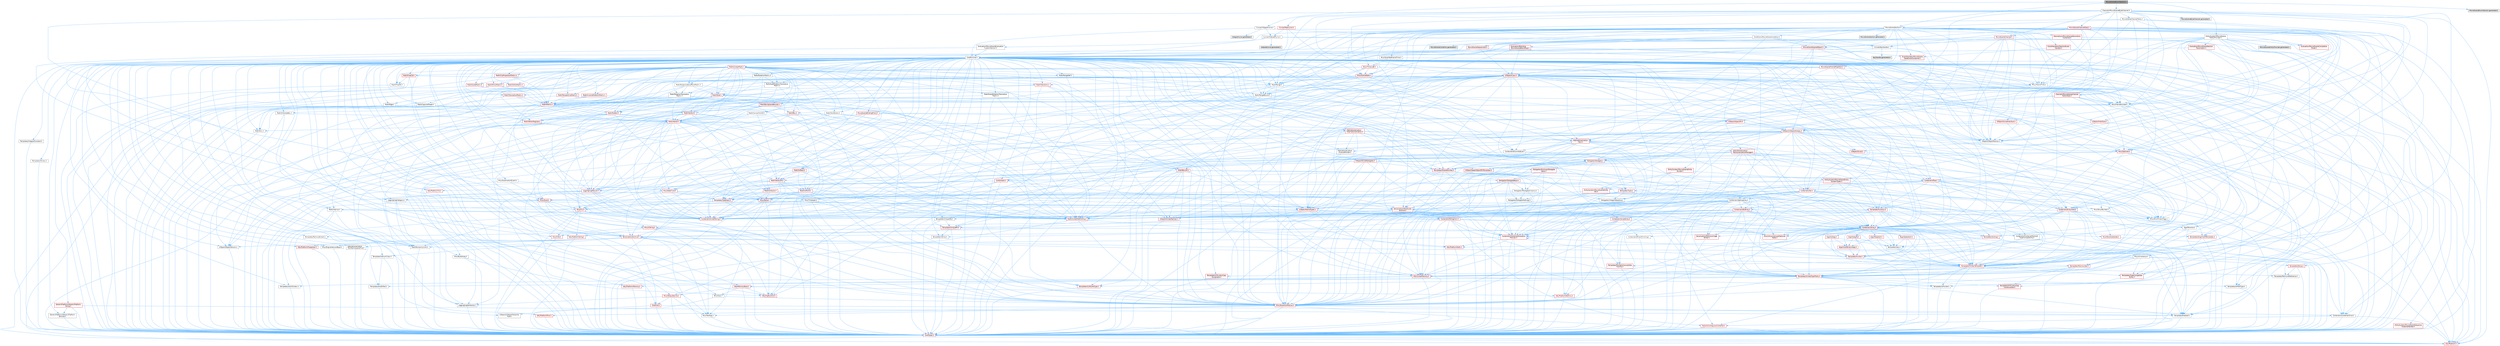 digraph "MovieSceneEnumSection.h"
{
 // INTERACTIVE_SVG=YES
 // LATEX_PDF_SIZE
  bgcolor="transparent";
  edge [fontname=Helvetica,fontsize=10,labelfontname=Helvetica,labelfontsize=10];
  node [fontname=Helvetica,fontsize=10,shape=box,height=0.2,width=0.4];
  Node1 [id="Node000001",label="MovieSceneEnumSection.h",height=0.2,width=0.4,color="gray40", fillcolor="grey60", style="filled", fontcolor="black",tooltip=" "];
  Node1 -> Node2 [id="edge1_Node000001_Node000002",color="steelblue1",style="solid",tooltip=" "];
  Node2 [id="Node000002",label="Curves/IntegralCurve.h",height=0.2,width=0.4,color="grey40", fillcolor="white", style="filled",URL="$d9/d18/IntegralCurve_8h.html",tooltip=" "];
  Node2 -> Node3 [id="edge2_Node000002_Node000003",color="steelblue1",style="solid",tooltip=" "];
  Node3 [id="Node000003",label="CoreMinimal.h",height=0.2,width=0.4,color="grey40", fillcolor="white", style="filled",URL="$d7/d67/CoreMinimal_8h.html",tooltip=" "];
  Node3 -> Node4 [id="edge3_Node000003_Node000004",color="steelblue1",style="solid",tooltip=" "];
  Node4 [id="Node000004",label="CoreTypes.h",height=0.2,width=0.4,color="red", fillcolor="#FFF0F0", style="filled",URL="$dc/dec/CoreTypes_8h.html",tooltip=" "];
  Node4 -> Node5 [id="edge4_Node000004_Node000005",color="steelblue1",style="solid",tooltip=" "];
  Node5 [id="Node000005",label="HAL/Platform.h",height=0.2,width=0.4,color="red", fillcolor="#FFF0F0", style="filled",URL="$d9/dd0/Platform_8h.html",tooltip=" "];
  Node3 -> Node18 [id="edge5_Node000003_Node000018",color="steelblue1",style="solid",tooltip=" "];
  Node18 [id="Node000018",label="CoreFwd.h",height=0.2,width=0.4,color="red", fillcolor="#FFF0F0", style="filled",URL="$d1/d1e/CoreFwd_8h.html",tooltip=" "];
  Node18 -> Node4 [id="edge6_Node000018_Node000004",color="steelblue1",style="solid",tooltip=" "];
  Node18 -> Node19 [id="edge7_Node000018_Node000019",color="steelblue1",style="solid",tooltip=" "];
  Node19 [id="Node000019",label="Containers/ContainersFwd.h",height=0.2,width=0.4,color="grey40", fillcolor="white", style="filled",URL="$d4/d0a/ContainersFwd_8h.html",tooltip=" "];
  Node19 -> Node5 [id="edge8_Node000019_Node000005",color="steelblue1",style="solid",tooltip=" "];
  Node19 -> Node4 [id="edge9_Node000019_Node000004",color="steelblue1",style="solid",tooltip=" "];
  Node19 -> Node20 [id="edge10_Node000019_Node000020",color="steelblue1",style="solid",tooltip=" "];
  Node20 [id="Node000020",label="Traits/IsContiguousContainer.h",height=0.2,width=0.4,color="red", fillcolor="#FFF0F0", style="filled",URL="$d5/d3c/IsContiguousContainer_8h.html",tooltip=" "];
  Node20 -> Node4 [id="edge11_Node000020_Node000004",color="steelblue1",style="solid",tooltip=" "];
  Node18 -> Node24 [id="edge12_Node000018_Node000024",color="steelblue1",style="solid",tooltip=" "];
  Node24 [id="Node000024",label="UObject/UObjectHierarchy\lFwd.h",height=0.2,width=0.4,color="grey40", fillcolor="white", style="filled",URL="$d3/d13/UObjectHierarchyFwd_8h.html",tooltip=" "];
  Node3 -> Node24 [id="edge13_Node000003_Node000024",color="steelblue1",style="solid",tooltip=" "];
  Node3 -> Node19 [id="edge14_Node000003_Node000019",color="steelblue1",style="solid",tooltip=" "];
  Node3 -> Node25 [id="edge15_Node000003_Node000025",color="steelblue1",style="solid",tooltip=" "];
  Node25 [id="Node000025",label="Misc/VarArgs.h",height=0.2,width=0.4,color="grey40", fillcolor="white", style="filled",URL="$d5/d6f/VarArgs_8h.html",tooltip=" "];
  Node25 -> Node4 [id="edge16_Node000025_Node000004",color="steelblue1",style="solid",tooltip=" "];
  Node3 -> Node26 [id="edge17_Node000003_Node000026",color="steelblue1",style="solid",tooltip=" "];
  Node26 [id="Node000026",label="Logging/LogVerbosity.h",height=0.2,width=0.4,color="grey40", fillcolor="white", style="filled",URL="$d2/d8f/LogVerbosity_8h.html",tooltip=" "];
  Node26 -> Node4 [id="edge18_Node000026_Node000004",color="steelblue1",style="solid",tooltip=" "];
  Node3 -> Node27 [id="edge19_Node000003_Node000027",color="steelblue1",style="solid",tooltip=" "];
  Node27 [id="Node000027",label="Misc/OutputDevice.h",height=0.2,width=0.4,color="red", fillcolor="#FFF0F0", style="filled",URL="$d7/d32/OutputDevice_8h.html",tooltip=" "];
  Node27 -> Node18 [id="edge20_Node000027_Node000018",color="steelblue1",style="solid",tooltip=" "];
  Node27 -> Node4 [id="edge21_Node000027_Node000004",color="steelblue1",style="solid",tooltip=" "];
  Node27 -> Node26 [id="edge22_Node000027_Node000026",color="steelblue1",style="solid",tooltip=" "];
  Node27 -> Node25 [id="edge23_Node000027_Node000025",color="steelblue1",style="solid",tooltip=" "];
  Node3 -> Node33 [id="edge24_Node000003_Node000033",color="steelblue1",style="solid",tooltip=" "];
  Node33 [id="Node000033",label="HAL/PlatformCrt.h",height=0.2,width=0.4,color="red", fillcolor="#FFF0F0", style="filled",URL="$d8/d75/PlatformCrt_8h.html",tooltip=" "];
  Node3 -> Node43 [id="edge25_Node000003_Node000043",color="steelblue1",style="solid",tooltip=" "];
  Node43 [id="Node000043",label="HAL/PlatformMisc.h",height=0.2,width=0.4,color="red", fillcolor="#FFF0F0", style="filled",URL="$d0/df5/PlatformMisc_8h.html",tooltip=" "];
  Node43 -> Node4 [id="edge26_Node000043_Node000004",color="steelblue1",style="solid",tooltip=" "];
  Node3 -> Node62 [id="edge27_Node000003_Node000062",color="steelblue1",style="solid",tooltip=" "];
  Node62 [id="Node000062",label="Misc/AssertionMacros.h",height=0.2,width=0.4,color="red", fillcolor="#FFF0F0", style="filled",URL="$d0/dfa/AssertionMacros_8h.html",tooltip=" "];
  Node62 -> Node4 [id="edge28_Node000062_Node000004",color="steelblue1",style="solid",tooltip=" "];
  Node62 -> Node5 [id="edge29_Node000062_Node000005",color="steelblue1",style="solid",tooltip=" "];
  Node62 -> Node43 [id="edge30_Node000062_Node000043",color="steelblue1",style="solid",tooltip=" "];
  Node62 -> Node63 [id="edge31_Node000062_Node000063",color="steelblue1",style="solid",tooltip=" "];
  Node63 [id="Node000063",label="Templates/EnableIf.h",height=0.2,width=0.4,color="grey40", fillcolor="white", style="filled",URL="$d7/d60/EnableIf_8h.html",tooltip=" "];
  Node63 -> Node4 [id="edge32_Node000063_Node000004",color="steelblue1",style="solid",tooltip=" "];
  Node62 -> Node25 [id="edge33_Node000062_Node000025",color="steelblue1",style="solid",tooltip=" "];
  Node3 -> Node71 [id="edge34_Node000003_Node000071",color="steelblue1",style="solid",tooltip=" "];
  Node71 [id="Node000071",label="Templates/IsPointer.h",height=0.2,width=0.4,color="grey40", fillcolor="white", style="filled",URL="$d7/d05/IsPointer_8h.html",tooltip=" "];
  Node71 -> Node4 [id="edge35_Node000071_Node000004",color="steelblue1",style="solid",tooltip=" "];
  Node3 -> Node72 [id="edge36_Node000003_Node000072",color="steelblue1",style="solid",tooltip=" "];
  Node72 [id="Node000072",label="HAL/PlatformMemory.h",height=0.2,width=0.4,color="red", fillcolor="#FFF0F0", style="filled",URL="$de/d68/PlatformMemory_8h.html",tooltip=" "];
  Node72 -> Node4 [id="edge37_Node000072_Node000004",color="steelblue1",style="solid",tooltip=" "];
  Node3 -> Node55 [id="edge38_Node000003_Node000055",color="steelblue1",style="solid",tooltip=" "];
  Node55 [id="Node000055",label="HAL/PlatformAtomics.h",height=0.2,width=0.4,color="red", fillcolor="#FFF0F0", style="filled",URL="$d3/d36/PlatformAtomics_8h.html",tooltip=" "];
  Node55 -> Node4 [id="edge39_Node000055_Node000004",color="steelblue1",style="solid",tooltip=" "];
  Node3 -> Node77 [id="edge40_Node000003_Node000077",color="steelblue1",style="solid",tooltip=" "];
  Node77 [id="Node000077",label="Misc/Exec.h",height=0.2,width=0.4,color="grey40", fillcolor="white", style="filled",URL="$de/ddb/Exec_8h.html",tooltip=" "];
  Node77 -> Node4 [id="edge41_Node000077_Node000004",color="steelblue1",style="solid",tooltip=" "];
  Node77 -> Node62 [id="edge42_Node000077_Node000062",color="steelblue1",style="solid",tooltip=" "];
  Node3 -> Node78 [id="edge43_Node000003_Node000078",color="steelblue1",style="solid",tooltip=" "];
  Node78 [id="Node000078",label="HAL/MemoryBase.h",height=0.2,width=0.4,color="red", fillcolor="#FFF0F0", style="filled",URL="$d6/d9f/MemoryBase_8h.html",tooltip=" "];
  Node78 -> Node4 [id="edge44_Node000078_Node000004",color="steelblue1",style="solid",tooltip=" "];
  Node78 -> Node55 [id="edge45_Node000078_Node000055",color="steelblue1",style="solid",tooltip=" "];
  Node78 -> Node33 [id="edge46_Node000078_Node000033",color="steelblue1",style="solid",tooltip=" "];
  Node78 -> Node77 [id="edge47_Node000078_Node000077",color="steelblue1",style="solid",tooltip=" "];
  Node78 -> Node27 [id="edge48_Node000078_Node000027",color="steelblue1",style="solid",tooltip=" "];
  Node3 -> Node88 [id="edge49_Node000003_Node000088",color="steelblue1",style="solid",tooltip=" "];
  Node88 [id="Node000088",label="HAL/UnrealMemory.h",height=0.2,width=0.4,color="red", fillcolor="#FFF0F0", style="filled",URL="$d9/d96/UnrealMemory_8h.html",tooltip=" "];
  Node88 -> Node4 [id="edge50_Node000088_Node000004",color="steelblue1",style="solid",tooltip=" "];
  Node88 -> Node78 [id="edge51_Node000088_Node000078",color="steelblue1",style="solid",tooltip=" "];
  Node88 -> Node72 [id="edge52_Node000088_Node000072",color="steelblue1",style="solid",tooltip=" "];
  Node88 -> Node71 [id="edge53_Node000088_Node000071",color="steelblue1",style="solid",tooltip=" "];
  Node3 -> Node90 [id="edge54_Node000003_Node000090",color="steelblue1",style="solid",tooltip=" "];
  Node90 [id="Node000090",label="Templates/IsArithmetic.h",height=0.2,width=0.4,color="grey40", fillcolor="white", style="filled",URL="$d2/d5d/IsArithmetic_8h.html",tooltip=" "];
  Node90 -> Node4 [id="edge55_Node000090_Node000004",color="steelblue1",style="solid",tooltip=" "];
  Node3 -> Node84 [id="edge56_Node000003_Node000084",color="steelblue1",style="solid",tooltip=" "];
  Node84 [id="Node000084",label="Templates/AndOrNot.h",height=0.2,width=0.4,color="grey40", fillcolor="white", style="filled",URL="$db/d0a/AndOrNot_8h.html",tooltip=" "];
  Node84 -> Node4 [id="edge57_Node000084_Node000004",color="steelblue1",style="solid",tooltip=" "];
  Node3 -> Node91 [id="edge58_Node000003_Node000091",color="steelblue1",style="solid",tooltip=" "];
  Node91 [id="Node000091",label="Templates/IsPODType.h",height=0.2,width=0.4,color="grey40", fillcolor="white", style="filled",URL="$d7/db1/IsPODType_8h.html",tooltip=" "];
  Node91 -> Node4 [id="edge59_Node000091_Node000004",color="steelblue1",style="solid",tooltip=" "];
  Node3 -> Node92 [id="edge60_Node000003_Node000092",color="steelblue1",style="solid",tooltip=" "];
  Node92 [id="Node000092",label="Templates/IsUECoreType.h",height=0.2,width=0.4,color="red", fillcolor="#FFF0F0", style="filled",URL="$d1/db8/IsUECoreType_8h.html",tooltip=" "];
  Node92 -> Node4 [id="edge61_Node000092_Node000004",color="steelblue1",style="solid",tooltip=" "];
  Node3 -> Node85 [id="edge62_Node000003_Node000085",color="steelblue1",style="solid",tooltip=" "];
  Node85 [id="Node000085",label="Templates/IsTriviallyCopy\lConstructible.h",height=0.2,width=0.4,color="red", fillcolor="#FFF0F0", style="filled",URL="$d3/d78/IsTriviallyCopyConstructible_8h.html",tooltip=" "];
  Node85 -> Node4 [id="edge63_Node000085_Node000004",color="steelblue1",style="solid",tooltip=" "];
  Node3 -> Node93 [id="edge64_Node000003_Node000093",color="steelblue1",style="solid",tooltip=" "];
  Node93 [id="Node000093",label="Templates/UnrealTypeTraits.h",height=0.2,width=0.4,color="red", fillcolor="#FFF0F0", style="filled",URL="$d2/d2d/UnrealTypeTraits_8h.html",tooltip=" "];
  Node93 -> Node4 [id="edge65_Node000093_Node000004",color="steelblue1",style="solid",tooltip=" "];
  Node93 -> Node71 [id="edge66_Node000093_Node000071",color="steelblue1",style="solid",tooltip=" "];
  Node93 -> Node62 [id="edge67_Node000093_Node000062",color="steelblue1",style="solid",tooltip=" "];
  Node93 -> Node84 [id="edge68_Node000093_Node000084",color="steelblue1",style="solid",tooltip=" "];
  Node93 -> Node63 [id="edge69_Node000093_Node000063",color="steelblue1",style="solid",tooltip=" "];
  Node93 -> Node90 [id="edge70_Node000093_Node000090",color="steelblue1",style="solid",tooltip=" "];
  Node93 -> Node91 [id="edge71_Node000093_Node000091",color="steelblue1",style="solid",tooltip=" "];
  Node93 -> Node92 [id="edge72_Node000093_Node000092",color="steelblue1",style="solid",tooltip=" "];
  Node93 -> Node85 [id="edge73_Node000093_Node000085",color="steelblue1",style="solid",tooltip=" "];
  Node3 -> Node63 [id="edge74_Node000003_Node000063",color="steelblue1",style="solid",tooltip=" "];
  Node3 -> Node95 [id="edge75_Node000003_Node000095",color="steelblue1",style="solid",tooltip=" "];
  Node95 [id="Node000095",label="Templates/RemoveReference.h",height=0.2,width=0.4,color="grey40", fillcolor="white", style="filled",URL="$da/dbe/RemoveReference_8h.html",tooltip=" "];
  Node95 -> Node4 [id="edge76_Node000095_Node000004",color="steelblue1",style="solid",tooltip=" "];
  Node3 -> Node96 [id="edge77_Node000003_Node000096",color="steelblue1",style="solid",tooltip=" "];
  Node96 [id="Node000096",label="Templates/IntegralConstant.h",height=0.2,width=0.4,color="grey40", fillcolor="white", style="filled",URL="$db/d1b/IntegralConstant_8h.html",tooltip=" "];
  Node96 -> Node4 [id="edge78_Node000096_Node000004",color="steelblue1",style="solid",tooltip=" "];
  Node3 -> Node97 [id="edge79_Node000003_Node000097",color="steelblue1",style="solid",tooltip=" "];
  Node97 [id="Node000097",label="Templates/IsClass.h",height=0.2,width=0.4,color="grey40", fillcolor="white", style="filled",URL="$db/dcb/IsClass_8h.html",tooltip=" "];
  Node97 -> Node4 [id="edge80_Node000097_Node000004",color="steelblue1",style="solid",tooltip=" "];
  Node3 -> Node98 [id="edge81_Node000003_Node000098",color="steelblue1",style="solid",tooltip=" "];
  Node98 [id="Node000098",label="Templates/TypeCompatible\lBytes.h",height=0.2,width=0.4,color="red", fillcolor="#FFF0F0", style="filled",URL="$df/d0a/TypeCompatibleBytes_8h.html",tooltip=" "];
  Node98 -> Node4 [id="edge82_Node000098_Node000004",color="steelblue1",style="solid",tooltip=" "];
  Node3 -> Node20 [id="edge83_Node000003_Node000020",color="steelblue1",style="solid",tooltip=" "];
  Node3 -> Node99 [id="edge84_Node000003_Node000099",color="steelblue1",style="solid",tooltip=" "];
  Node99 [id="Node000099",label="Templates/UnrealTemplate.h",height=0.2,width=0.4,color="red", fillcolor="#FFF0F0", style="filled",URL="$d4/d24/UnrealTemplate_8h.html",tooltip=" "];
  Node99 -> Node4 [id="edge85_Node000099_Node000004",color="steelblue1",style="solid",tooltip=" "];
  Node99 -> Node71 [id="edge86_Node000099_Node000071",color="steelblue1",style="solid",tooltip=" "];
  Node99 -> Node88 [id="edge87_Node000099_Node000088",color="steelblue1",style="solid",tooltip=" "];
  Node99 -> Node93 [id="edge88_Node000099_Node000093",color="steelblue1",style="solid",tooltip=" "];
  Node99 -> Node95 [id="edge89_Node000099_Node000095",color="steelblue1",style="solid",tooltip=" "];
  Node99 -> Node98 [id="edge90_Node000099_Node000098",color="steelblue1",style="solid",tooltip=" "];
  Node99 -> Node20 [id="edge91_Node000099_Node000020",color="steelblue1",style="solid",tooltip=" "];
  Node3 -> Node48 [id="edge92_Node000003_Node000048",color="steelblue1",style="solid",tooltip=" "];
  Node48 [id="Node000048",label="Math/NumericLimits.h",height=0.2,width=0.4,color="grey40", fillcolor="white", style="filled",URL="$df/d1b/NumericLimits_8h.html",tooltip=" "];
  Node48 -> Node4 [id="edge93_Node000048_Node000004",color="steelblue1",style="solid",tooltip=" "];
  Node3 -> Node103 [id="edge94_Node000003_Node000103",color="steelblue1",style="solid",tooltip=" "];
  Node103 [id="Node000103",label="HAL/PlatformMath.h",height=0.2,width=0.4,color="red", fillcolor="#FFF0F0", style="filled",URL="$dc/d53/PlatformMath_8h.html",tooltip=" "];
  Node103 -> Node4 [id="edge95_Node000103_Node000004",color="steelblue1",style="solid",tooltip=" "];
  Node3 -> Node86 [id="edge96_Node000003_Node000086",color="steelblue1",style="solid",tooltip=" "];
  Node86 [id="Node000086",label="Templates/IsTriviallyCopy\lAssignable.h",height=0.2,width=0.4,color="red", fillcolor="#FFF0F0", style="filled",URL="$d2/df2/IsTriviallyCopyAssignable_8h.html",tooltip=" "];
  Node86 -> Node4 [id="edge97_Node000086_Node000004",color="steelblue1",style="solid",tooltip=" "];
  Node3 -> Node111 [id="edge98_Node000003_Node000111",color="steelblue1",style="solid",tooltip=" "];
  Node111 [id="Node000111",label="Templates/MemoryOps.h",height=0.2,width=0.4,color="red", fillcolor="#FFF0F0", style="filled",URL="$db/dea/MemoryOps_8h.html",tooltip=" "];
  Node111 -> Node4 [id="edge99_Node000111_Node000004",color="steelblue1",style="solid",tooltip=" "];
  Node111 -> Node88 [id="edge100_Node000111_Node000088",color="steelblue1",style="solid",tooltip=" "];
  Node111 -> Node86 [id="edge101_Node000111_Node000086",color="steelblue1",style="solid",tooltip=" "];
  Node111 -> Node85 [id="edge102_Node000111_Node000085",color="steelblue1",style="solid",tooltip=" "];
  Node111 -> Node93 [id="edge103_Node000111_Node000093",color="steelblue1",style="solid",tooltip=" "];
  Node3 -> Node112 [id="edge104_Node000003_Node000112",color="steelblue1",style="solid",tooltip=" "];
  Node112 [id="Node000112",label="Containers/ContainerAllocation\lPolicies.h",height=0.2,width=0.4,color="red", fillcolor="#FFF0F0", style="filled",URL="$d7/dff/ContainerAllocationPolicies_8h.html",tooltip=" "];
  Node112 -> Node4 [id="edge105_Node000112_Node000004",color="steelblue1",style="solid",tooltip=" "];
  Node112 -> Node112 [id="edge106_Node000112_Node000112",color="steelblue1",style="solid",tooltip=" "];
  Node112 -> Node103 [id="edge107_Node000112_Node000103",color="steelblue1",style="solid",tooltip=" "];
  Node112 -> Node88 [id="edge108_Node000112_Node000088",color="steelblue1",style="solid",tooltip=" "];
  Node112 -> Node48 [id="edge109_Node000112_Node000048",color="steelblue1",style="solid",tooltip=" "];
  Node112 -> Node62 [id="edge110_Node000112_Node000062",color="steelblue1",style="solid",tooltip=" "];
  Node112 -> Node111 [id="edge111_Node000112_Node000111",color="steelblue1",style="solid",tooltip=" "];
  Node112 -> Node98 [id="edge112_Node000112_Node000098",color="steelblue1",style="solid",tooltip=" "];
  Node3 -> Node115 [id="edge113_Node000003_Node000115",color="steelblue1",style="solid",tooltip=" "];
  Node115 [id="Node000115",label="Templates/IsEnumClass.h",height=0.2,width=0.4,color="grey40", fillcolor="white", style="filled",URL="$d7/d15/IsEnumClass_8h.html",tooltip=" "];
  Node115 -> Node4 [id="edge114_Node000115_Node000004",color="steelblue1",style="solid",tooltip=" "];
  Node115 -> Node84 [id="edge115_Node000115_Node000084",color="steelblue1",style="solid",tooltip=" "];
  Node3 -> Node116 [id="edge116_Node000003_Node000116",color="steelblue1",style="solid",tooltip=" "];
  Node116 [id="Node000116",label="HAL/PlatformProperties.h",height=0.2,width=0.4,color="red", fillcolor="#FFF0F0", style="filled",URL="$d9/db0/PlatformProperties_8h.html",tooltip=" "];
  Node116 -> Node4 [id="edge117_Node000116_Node000004",color="steelblue1",style="solid",tooltip=" "];
  Node3 -> Node119 [id="edge118_Node000003_Node000119",color="steelblue1",style="solid",tooltip=" "];
  Node119 [id="Node000119",label="Misc/EngineVersionBase.h",height=0.2,width=0.4,color="grey40", fillcolor="white", style="filled",URL="$d5/d2b/EngineVersionBase_8h.html",tooltip=" "];
  Node119 -> Node4 [id="edge119_Node000119_Node000004",color="steelblue1",style="solid",tooltip=" "];
  Node3 -> Node120 [id="edge120_Node000003_Node000120",color="steelblue1",style="solid",tooltip=" "];
  Node120 [id="Node000120",label="Internationalization\l/TextNamespaceFwd.h",height=0.2,width=0.4,color="grey40", fillcolor="white", style="filled",URL="$d8/d97/TextNamespaceFwd_8h.html",tooltip=" "];
  Node120 -> Node4 [id="edge121_Node000120_Node000004",color="steelblue1",style="solid",tooltip=" "];
  Node3 -> Node121 [id="edge122_Node000003_Node000121",color="steelblue1",style="solid",tooltip=" "];
  Node121 [id="Node000121",label="Serialization/Archive.h",height=0.2,width=0.4,color="red", fillcolor="#FFF0F0", style="filled",URL="$d7/d3b/Archive_8h.html",tooltip=" "];
  Node121 -> Node18 [id="edge123_Node000121_Node000018",color="steelblue1",style="solid",tooltip=" "];
  Node121 -> Node4 [id="edge124_Node000121_Node000004",color="steelblue1",style="solid",tooltip=" "];
  Node121 -> Node116 [id="edge125_Node000121_Node000116",color="steelblue1",style="solid",tooltip=" "];
  Node121 -> Node120 [id="edge126_Node000121_Node000120",color="steelblue1",style="solid",tooltip=" "];
  Node121 -> Node62 [id="edge127_Node000121_Node000062",color="steelblue1",style="solid",tooltip=" "];
  Node121 -> Node119 [id="edge128_Node000121_Node000119",color="steelblue1",style="solid",tooltip=" "];
  Node121 -> Node25 [id="edge129_Node000121_Node000025",color="steelblue1",style="solid",tooltip=" "];
  Node121 -> Node63 [id="edge130_Node000121_Node000063",color="steelblue1",style="solid",tooltip=" "];
  Node121 -> Node115 [id="edge131_Node000121_Node000115",color="steelblue1",style="solid",tooltip=" "];
  Node121 -> Node99 [id="edge132_Node000121_Node000099",color="steelblue1",style="solid",tooltip=" "];
  Node121 -> Node124 [id="edge133_Node000121_Node000124",color="steelblue1",style="solid",tooltip=" "];
  Node124 [id="Node000124",label="UObject/ObjectVersion.h",height=0.2,width=0.4,color="grey40", fillcolor="white", style="filled",URL="$da/d63/ObjectVersion_8h.html",tooltip=" "];
  Node124 -> Node4 [id="edge134_Node000124_Node000004",color="steelblue1",style="solid",tooltip=" "];
  Node3 -> Node125 [id="edge135_Node000003_Node000125",color="steelblue1",style="solid",tooltip=" "];
  Node125 [id="Node000125",label="Templates/Less.h",height=0.2,width=0.4,color="grey40", fillcolor="white", style="filled",URL="$de/dc8/Less_8h.html",tooltip=" "];
  Node125 -> Node4 [id="edge136_Node000125_Node000004",color="steelblue1",style="solid",tooltip=" "];
  Node125 -> Node99 [id="edge137_Node000125_Node000099",color="steelblue1",style="solid",tooltip=" "];
  Node3 -> Node126 [id="edge138_Node000003_Node000126",color="steelblue1",style="solid",tooltip=" "];
  Node126 [id="Node000126",label="Templates/Sorting.h",height=0.2,width=0.4,color="red", fillcolor="#FFF0F0", style="filled",URL="$d3/d9e/Sorting_8h.html",tooltip=" "];
  Node126 -> Node4 [id="edge139_Node000126_Node000004",color="steelblue1",style="solid",tooltip=" "];
  Node126 -> Node103 [id="edge140_Node000126_Node000103",color="steelblue1",style="solid",tooltip=" "];
  Node126 -> Node125 [id="edge141_Node000126_Node000125",color="steelblue1",style="solid",tooltip=" "];
  Node3 -> Node137 [id="edge142_Node000003_Node000137",color="steelblue1",style="solid",tooltip=" "];
  Node137 [id="Node000137",label="Misc/Char.h",height=0.2,width=0.4,color="red", fillcolor="#FFF0F0", style="filled",URL="$d0/d58/Char_8h.html",tooltip=" "];
  Node137 -> Node4 [id="edge143_Node000137_Node000004",color="steelblue1",style="solid",tooltip=" "];
  Node3 -> Node140 [id="edge144_Node000003_Node000140",color="steelblue1",style="solid",tooltip=" "];
  Node140 [id="Node000140",label="GenericPlatform/GenericPlatform\lStricmp.h",height=0.2,width=0.4,color="grey40", fillcolor="white", style="filled",URL="$d2/d86/GenericPlatformStricmp_8h.html",tooltip=" "];
  Node140 -> Node4 [id="edge145_Node000140_Node000004",color="steelblue1",style="solid",tooltip=" "];
  Node3 -> Node141 [id="edge146_Node000003_Node000141",color="steelblue1",style="solid",tooltip=" "];
  Node141 [id="Node000141",label="GenericPlatform/GenericPlatform\lString.h",height=0.2,width=0.4,color="red", fillcolor="#FFF0F0", style="filled",URL="$dd/d20/GenericPlatformString_8h.html",tooltip=" "];
  Node141 -> Node4 [id="edge147_Node000141_Node000004",color="steelblue1",style="solid",tooltip=" "];
  Node141 -> Node140 [id="edge148_Node000141_Node000140",color="steelblue1",style="solid",tooltip=" "];
  Node141 -> Node63 [id="edge149_Node000141_Node000063",color="steelblue1",style="solid",tooltip=" "];
  Node3 -> Node74 [id="edge150_Node000003_Node000074",color="steelblue1",style="solid",tooltip=" "];
  Node74 [id="Node000074",label="HAL/PlatformString.h",height=0.2,width=0.4,color="red", fillcolor="#FFF0F0", style="filled",URL="$db/db5/PlatformString_8h.html",tooltip=" "];
  Node74 -> Node4 [id="edge151_Node000074_Node000004",color="steelblue1",style="solid",tooltip=" "];
  Node3 -> Node144 [id="edge152_Node000003_Node000144",color="steelblue1",style="solid",tooltip=" "];
  Node144 [id="Node000144",label="Misc/CString.h",height=0.2,width=0.4,color="red", fillcolor="#FFF0F0", style="filled",URL="$d2/d49/CString_8h.html",tooltip=" "];
  Node144 -> Node4 [id="edge153_Node000144_Node000004",color="steelblue1",style="solid",tooltip=" "];
  Node144 -> Node33 [id="edge154_Node000144_Node000033",color="steelblue1",style="solid",tooltip=" "];
  Node144 -> Node74 [id="edge155_Node000144_Node000074",color="steelblue1",style="solid",tooltip=" "];
  Node144 -> Node62 [id="edge156_Node000144_Node000062",color="steelblue1",style="solid",tooltip=" "];
  Node144 -> Node137 [id="edge157_Node000144_Node000137",color="steelblue1",style="solid",tooltip=" "];
  Node144 -> Node25 [id="edge158_Node000144_Node000025",color="steelblue1",style="solid",tooltip=" "];
  Node3 -> Node145 [id="edge159_Node000003_Node000145",color="steelblue1",style="solid",tooltip=" "];
  Node145 [id="Node000145",label="Misc/Crc.h",height=0.2,width=0.4,color="red", fillcolor="#FFF0F0", style="filled",URL="$d4/dd2/Crc_8h.html",tooltip=" "];
  Node145 -> Node4 [id="edge160_Node000145_Node000004",color="steelblue1",style="solid",tooltip=" "];
  Node145 -> Node74 [id="edge161_Node000145_Node000074",color="steelblue1",style="solid",tooltip=" "];
  Node145 -> Node62 [id="edge162_Node000145_Node000062",color="steelblue1",style="solid",tooltip=" "];
  Node145 -> Node144 [id="edge163_Node000145_Node000144",color="steelblue1",style="solid",tooltip=" "];
  Node145 -> Node137 [id="edge164_Node000145_Node000137",color="steelblue1",style="solid",tooltip=" "];
  Node145 -> Node93 [id="edge165_Node000145_Node000093",color="steelblue1",style="solid",tooltip=" "];
  Node3 -> Node136 [id="edge166_Node000003_Node000136",color="steelblue1",style="solid",tooltip=" "];
  Node136 [id="Node000136",label="Math/UnrealMathUtility.h",height=0.2,width=0.4,color="red", fillcolor="#FFF0F0", style="filled",URL="$db/db8/UnrealMathUtility_8h.html",tooltip=" "];
  Node136 -> Node4 [id="edge167_Node000136_Node000004",color="steelblue1",style="solid",tooltip=" "];
  Node136 -> Node62 [id="edge168_Node000136_Node000062",color="steelblue1",style="solid",tooltip=" "];
  Node136 -> Node103 [id="edge169_Node000136_Node000103",color="steelblue1",style="solid",tooltip=" "];
  Node3 -> Node146 [id="edge170_Node000003_Node000146",color="steelblue1",style="solid",tooltip=" "];
  Node146 [id="Node000146",label="Containers/UnrealString.h",height=0.2,width=0.4,color="red", fillcolor="#FFF0F0", style="filled",URL="$d5/dba/UnrealString_8h.html",tooltip=" "];
  Node3 -> Node150 [id="edge171_Node000003_Node000150",color="steelblue1",style="solid",tooltip=" "];
  Node150 [id="Node000150",label="Containers/Array.h",height=0.2,width=0.4,color="red", fillcolor="#FFF0F0", style="filled",URL="$df/dd0/Array_8h.html",tooltip=" "];
  Node150 -> Node4 [id="edge172_Node000150_Node000004",color="steelblue1",style="solid",tooltip=" "];
  Node150 -> Node62 [id="edge173_Node000150_Node000062",color="steelblue1",style="solid",tooltip=" "];
  Node150 -> Node151 [id="edge174_Node000150_Node000151",color="steelblue1",style="solid",tooltip=" "];
  Node151 [id="Node000151",label="Misc/IntrusiveUnsetOptional\lState.h",height=0.2,width=0.4,color="red", fillcolor="#FFF0F0", style="filled",URL="$d2/d0a/IntrusiveUnsetOptionalState_8h.html",tooltip=" "];
  Node150 -> Node153 [id="edge175_Node000150_Node000153",color="steelblue1",style="solid",tooltip=" "];
  Node153 [id="Node000153",label="Misc/ReverseIterate.h",height=0.2,width=0.4,color="red", fillcolor="#FFF0F0", style="filled",URL="$db/de3/ReverseIterate_8h.html",tooltip=" "];
  Node153 -> Node5 [id="edge176_Node000153_Node000005",color="steelblue1",style="solid",tooltip=" "];
  Node150 -> Node88 [id="edge177_Node000150_Node000088",color="steelblue1",style="solid",tooltip=" "];
  Node150 -> Node93 [id="edge178_Node000150_Node000093",color="steelblue1",style="solid",tooltip=" "];
  Node150 -> Node99 [id="edge179_Node000150_Node000099",color="steelblue1",style="solid",tooltip=" "];
  Node150 -> Node155 [id="edge180_Node000150_Node000155",color="steelblue1",style="solid",tooltip=" "];
  Node155 [id="Node000155",label="Containers/AllowShrinking.h",height=0.2,width=0.4,color="grey40", fillcolor="white", style="filled",URL="$d7/d1a/AllowShrinking_8h.html",tooltip=" "];
  Node155 -> Node4 [id="edge181_Node000155_Node000004",color="steelblue1",style="solid",tooltip=" "];
  Node150 -> Node112 [id="edge182_Node000150_Node000112",color="steelblue1",style="solid",tooltip=" "];
  Node150 -> Node156 [id="edge183_Node000150_Node000156",color="steelblue1",style="solid",tooltip=" "];
  Node156 [id="Node000156",label="Containers/ContainerElement\lTypeCompatibility.h",height=0.2,width=0.4,color="grey40", fillcolor="white", style="filled",URL="$df/ddf/ContainerElementTypeCompatibility_8h.html",tooltip=" "];
  Node156 -> Node4 [id="edge184_Node000156_Node000004",color="steelblue1",style="solid",tooltip=" "];
  Node156 -> Node93 [id="edge185_Node000156_Node000093",color="steelblue1",style="solid",tooltip=" "];
  Node150 -> Node121 [id="edge186_Node000150_Node000121",color="steelblue1",style="solid",tooltip=" "];
  Node150 -> Node157 [id="edge187_Node000150_Node000157",color="steelblue1",style="solid",tooltip=" "];
  Node157 [id="Node000157",label="Serialization/MemoryImage\lWriter.h",height=0.2,width=0.4,color="red", fillcolor="#FFF0F0", style="filled",URL="$d0/d08/MemoryImageWriter_8h.html",tooltip=" "];
  Node157 -> Node4 [id="edge188_Node000157_Node000004",color="steelblue1",style="solid",tooltip=" "];
  Node150 -> Node166 [id="edge189_Node000150_Node000166",color="steelblue1",style="solid",tooltip=" "];
  Node166 [id="Node000166",label="Algo/Heapify.h",height=0.2,width=0.4,color="red", fillcolor="#FFF0F0", style="filled",URL="$d0/d2a/Heapify_8h.html",tooltip=" "];
  Node166 -> Node133 [id="edge190_Node000166_Node000133",color="steelblue1",style="solid",tooltip=" "];
  Node133 [id="Node000133",label="Algo/Impl/BinaryHeap.h",height=0.2,width=0.4,color="red", fillcolor="#FFF0F0", style="filled",URL="$d7/da3/Algo_2Impl_2BinaryHeap_8h.html",tooltip=" "];
  Node133 -> Node129 [id="edge191_Node000133_Node000129",color="steelblue1",style="solid",tooltip=" "];
  Node129 [id="Node000129",label="Templates/Invoke.h",height=0.2,width=0.4,color="red", fillcolor="#FFF0F0", style="filled",URL="$d7/deb/Invoke_8h.html",tooltip=" "];
  Node129 -> Node4 [id="edge192_Node000129_Node000004",color="steelblue1",style="solid",tooltip=" "];
  Node129 -> Node99 [id="edge193_Node000129_Node000099",color="steelblue1",style="solid",tooltip=" "];
  Node166 -> Node129 [id="edge194_Node000166_Node000129",color="steelblue1",style="solid",tooltip=" "];
  Node166 -> Node125 [id="edge195_Node000166_Node000125",color="steelblue1",style="solid",tooltip=" "];
  Node166 -> Node99 [id="edge196_Node000166_Node000099",color="steelblue1",style="solid",tooltip=" "];
  Node150 -> Node167 [id="edge197_Node000150_Node000167",color="steelblue1",style="solid",tooltip=" "];
  Node167 [id="Node000167",label="Algo/HeapSort.h",height=0.2,width=0.4,color="red", fillcolor="#FFF0F0", style="filled",URL="$d3/d92/HeapSort_8h.html",tooltip=" "];
  Node167 -> Node133 [id="edge198_Node000167_Node000133",color="steelblue1",style="solid",tooltip=" "];
  Node167 -> Node125 [id="edge199_Node000167_Node000125",color="steelblue1",style="solid",tooltip=" "];
  Node167 -> Node99 [id="edge200_Node000167_Node000099",color="steelblue1",style="solid",tooltip=" "];
  Node150 -> Node168 [id="edge201_Node000150_Node000168",color="steelblue1",style="solid",tooltip=" "];
  Node168 [id="Node000168",label="Algo/IsHeap.h",height=0.2,width=0.4,color="red", fillcolor="#FFF0F0", style="filled",URL="$de/d32/IsHeap_8h.html",tooltip=" "];
  Node168 -> Node133 [id="edge202_Node000168_Node000133",color="steelblue1",style="solid",tooltip=" "];
  Node168 -> Node129 [id="edge203_Node000168_Node000129",color="steelblue1",style="solid",tooltip=" "];
  Node168 -> Node125 [id="edge204_Node000168_Node000125",color="steelblue1",style="solid",tooltip=" "];
  Node168 -> Node99 [id="edge205_Node000168_Node000099",color="steelblue1",style="solid",tooltip=" "];
  Node150 -> Node133 [id="edge206_Node000150_Node000133",color="steelblue1",style="solid",tooltip=" "];
  Node150 -> Node169 [id="edge207_Node000150_Node000169",color="steelblue1",style="solid",tooltip=" "];
  Node169 [id="Node000169",label="Algo/StableSort.h",height=0.2,width=0.4,color="red", fillcolor="#FFF0F0", style="filled",URL="$d7/d3c/StableSort_8h.html",tooltip=" "];
  Node169 -> Node129 [id="edge208_Node000169_Node000129",color="steelblue1",style="solid",tooltip=" "];
  Node169 -> Node125 [id="edge209_Node000169_Node000125",color="steelblue1",style="solid",tooltip=" "];
  Node169 -> Node99 [id="edge210_Node000169_Node000099",color="steelblue1",style="solid",tooltip=" "];
  Node150 -> Node129 [id="edge211_Node000150_Node000129",color="steelblue1",style="solid",tooltip=" "];
  Node150 -> Node125 [id="edge212_Node000150_Node000125",color="steelblue1",style="solid",tooltip=" "];
  Node150 -> Node126 [id="edge213_Node000150_Node000126",color="steelblue1",style="solid",tooltip=" "];
  Node150 -> Node173 [id="edge214_Node000150_Node000173",color="steelblue1",style="solid",tooltip=" "];
  Node173 [id="Node000173",label="Templates/AlignmentTemplates.h",height=0.2,width=0.4,color="red", fillcolor="#FFF0F0", style="filled",URL="$dd/d32/AlignmentTemplates_8h.html",tooltip=" "];
  Node173 -> Node4 [id="edge215_Node000173_Node000004",color="steelblue1",style="solid",tooltip=" "];
  Node173 -> Node71 [id="edge216_Node000173_Node000071",color="steelblue1",style="solid",tooltip=" "];
  Node3 -> Node174 [id="edge217_Node000003_Node000174",color="steelblue1",style="solid",tooltip=" "];
  Node174 [id="Node000174",label="Misc/FrameNumber.h",height=0.2,width=0.4,color="grey40", fillcolor="white", style="filled",URL="$dd/dbd/FrameNumber_8h.html",tooltip=" "];
  Node174 -> Node4 [id="edge218_Node000174_Node000004",color="steelblue1",style="solid",tooltip=" "];
  Node174 -> Node48 [id="edge219_Node000174_Node000048",color="steelblue1",style="solid",tooltip=" "];
  Node174 -> Node136 [id="edge220_Node000174_Node000136",color="steelblue1",style="solid",tooltip=" "];
  Node174 -> Node63 [id="edge221_Node000174_Node000063",color="steelblue1",style="solid",tooltip=" "];
  Node174 -> Node93 [id="edge222_Node000174_Node000093",color="steelblue1",style="solid",tooltip=" "];
  Node3 -> Node175 [id="edge223_Node000003_Node000175",color="steelblue1",style="solid",tooltip=" "];
  Node175 [id="Node000175",label="Misc/Timespan.h",height=0.2,width=0.4,color="grey40", fillcolor="white", style="filled",URL="$da/dd9/Timespan_8h.html",tooltip=" "];
  Node175 -> Node4 [id="edge224_Node000175_Node000004",color="steelblue1",style="solid",tooltip=" "];
  Node175 -> Node176 [id="edge225_Node000175_Node000176",color="steelblue1",style="solid",tooltip=" "];
  Node176 [id="Node000176",label="Math/Interval.h",height=0.2,width=0.4,color="grey40", fillcolor="white", style="filled",URL="$d1/d55/Interval_8h.html",tooltip=" "];
  Node176 -> Node4 [id="edge226_Node000176_Node000004",color="steelblue1",style="solid",tooltip=" "];
  Node176 -> Node90 [id="edge227_Node000176_Node000090",color="steelblue1",style="solid",tooltip=" "];
  Node176 -> Node93 [id="edge228_Node000176_Node000093",color="steelblue1",style="solid",tooltip=" "];
  Node176 -> Node48 [id="edge229_Node000176_Node000048",color="steelblue1",style="solid",tooltip=" "];
  Node176 -> Node136 [id="edge230_Node000176_Node000136",color="steelblue1",style="solid",tooltip=" "];
  Node175 -> Node136 [id="edge231_Node000175_Node000136",color="steelblue1",style="solid",tooltip=" "];
  Node175 -> Node62 [id="edge232_Node000175_Node000062",color="steelblue1",style="solid",tooltip=" "];
  Node3 -> Node177 [id="edge233_Node000003_Node000177",color="steelblue1",style="solid",tooltip=" "];
  Node177 [id="Node000177",label="Containers/StringConv.h",height=0.2,width=0.4,color="red", fillcolor="#FFF0F0", style="filled",URL="$d3/ddf/StringConv_8h.html",tooltip=" "];
  Node177 -> Node4 [id="edge234_Node000177_Node000004",color="steelblue1",style="solid",tooltip=" "];
  Node177 -> Node62 [id="edge235_Node000177_Node000062",color="steelblue1",style="solid",tooltip=" "];
  Node177 -> Node112 [id="edge236_Node000177_Node000112",color="steelblue1",style="solid",tooltip=" "];
  Node177 -> Node150 [id="edge237_Node000177_Node000150",color="steelblue1",style="solid",tooltip=" "];
  Node177 -> Node144 [id="edge238_Node000177_Node000144",color="steelblue1",style="solid",tooltip=" "];
  Node177 -> Node178 [id="edge239_Node000177_Node000178",color="steelblue1",style="solid",tooltip=" "];
  Node178 [id="Node000178",label="Templates/IsArray.h",height=0.2,width=0.4,color="grey40", fillcolor="white", style="filled",URL="$d8/d8d/IsArray_8h.html",tooltip=" "];
  Node178 -> Node4 [id="edge240_Node000178_Node000004",color="steelblue1",style="solid",tooltip=" "];
  Node177 -> Node99 [id="edge241_Node000177_Node000099",color="steelblue1",style="solid",tooltip=" "];
  Node177 -> Node93 [id="edge242_Node000177_Node000093",color="steelblue1",style="solid",tooltip=" "];
  Node177 -> Node20 [id="edge243_Node000177_Node000020",color="steelblue1",style="solid",tooltip=" "];
  Node3 -> Node179 [id="edge244_Node000003_Node000179",color="steelblue1",style="solid",tooltip=" "];
  Node179 [id="Node000179",label="UObject/UnrealNames.h",height=0.2,width=0.4,color="red", fillcolor="#FFF0F0", style="filled",URL="$d8/db1/UnrealNames_8h.html",tooltip=" "];
  Node179 -> Node4 [id="edge245_Node000179_Node000004",color="steelblue1",style="solid",tooltip=" "];
  Node3 -> Node181 [id="edge246_Node000003_Node000181",color="steelblue1",style="solid",tooltip=" "];
  Node181 [id="Node000181",label="UObject/NameTypes.h",height=0.2,width=0.4,color="red", fillcolor="#FFF0F0", style="filled",URL="$d6/d35/NameTypes_8h.html",tooltip=" "];
  Node181 -> Node4 [id="edge247_Node000181_Node000004",color="steelblue1",style="solid",tooltip=" "];
  Node181 -> Node62 [id="edge248_Node000181_Node000062",color="steelblue1",style="solid",tooltip=" "];
  Node181 -> Node88 [id="edge249_Node000181_Node000088",color="steelblue1",style="solid",tooltip=" "];
  Node181 -> Node93 [id="edge250_Node000181_Node000093",color="steelblue1",style="solid",tooltip=" "];
  Node181 -> Node99 [id="edge251_Node000181_Node000099",color="steelblue1",style="solid",tooltip=" "];
  Node181 -> Node146 [id="edge252_Node000181_Node000146",color="steelblue1",style="solid",tooltip=" "];
  Node181 -> Node177 [id="edge253_Node000181_Node000177",color="steelblue1",style="solid",tooltip=" "];
  Node181 -> Node179 [id="edge254_Node000181_Node000179",color="steelblue1",style="solid",tooltip=" "];
  Node181 -> Node151 [id="edge255_Node000181_Node000151",color="steelblue1",style="solid",tooltip=" "];
  Node3 -> Node189 [id="edge256_Node000003_Node000189",color="steelblue1",style="solid",tooltip=" "];
  Node189 [id="Node000189",label="Misc/Parse.h",height=0.2,width=0.4,color="red", fillcolor="#FFF0F0", style="filled",URL="$dc/d71/Parse_8h.html",tooltip=" "];
  Node189 -> Node146 [id="edge257_Node000189_Node000146",color="steelblue1",style="solid",tooltip=" "];
  Node189 -> Node4 [id="edge258_Node000189_Node000004",color="steelblue1",style="solid",tooltip=" "];
  Node189 -> Node33 [id="edge259_Node000189_Node000033",color="steelblue1",style="solid",tooltip=" "];
  Node189 -> Node50 [id="edge260_Node000189_Node000050",color="steelblue1",style="solid",tooltip=" "];
  Node50 [id="Node000050",label="Misc/EnumClassFlags.h",height=0.2,width=0.4,color="grey40", fillcolor="white", style="filled",URL="$d8/de7/EnumClassFlags_8h.html",tooltip=" "];
  Node189 -> Node190 [id="edge261_Node000189_Node000190",color="steelblue1",style="solid",tooltip=" "];
  Node190 [id="Node000190",label="Templates/Function.h",height=0.2,width=0.4,color="red", fillcolor="#FFF0F0", style="filled",URL="$df/df5/Function_8h.html",tooltip=" "];
  Node190 -> Node4 [id="edge262_Node000190_Node000004",color="steelblue1",style="solid",tooltip=" "];
  Node190 -> Node62 [id="edge263_Node000190_Node000062",color="steelblue1",style="solid",tooltip=" "];
  Node190 -> Node151 [id="edge264_Node000190_Node000151",color="steelblue1",style="solid",tooltip=" "];
  Node190 -> Node88 [id="edge265_Node000190_Node000088",color="steelblue1",style="solid",tooltip=" "];
  Node190 -> Node93 [id="edge266_Node000190_Node000093",color="steelblue1",style="solid",tooltip=" "];
  Node190 -> Node129 [id="edge267_Node000190_Node000129",color="steelblue1",style="solid",tooltip=" "];
  Node190 -> Node99 [id="edge268_Node000190_Node000099",color="steelblue1",style="solid",tooltip=" "];
  Node190 -> Node136 [id="edge269_Node000190_Node000136",color="steelblue1",style="solid",tooltip=" "];
  Node3 -> Node173 [id="edge270_Node000003_Node000173",color="steelblue1",style="solid",tooltip=" "];
  Node3 -> Node192 [id="edge271_Node000003_Node000192",color="steelblue1",style="solid",tooltip=" "];
  Node192 [id="Node000192",label="Misc/StructBuilder.h",height=0.2,width=0.4,color="grey40", fillcolor="white", style="filled",URL="$d9/db3/StructBuilder_8h.html",tooltip=" "];
  Node192 -> Node4 [id="edge272_Node000192_Node000004",color="steelblue1",style="solid",tooltip=" "];
  Node192 -> Node136 [id="edge273_Node000192_Node000136",color="steelblue1",style="solid",tooltip=" "];
  Node192 -> Node173 [id="edge274_Node000192_Node000173",color="steelblue1",style="solid",tooltip=" "];
  Node3 -> Node105 [id="edge275_Node000003_Node000105",color="steelblue1",style="solid",tooltip=" "];
  Node105 [id="Node000105",label="Templates/Decay.h",height=0.2,width=0.4,color="red", fillcolor="#FFF0F0", style="filled",URL="$dd/d0f/Decay_8h.html",tooltip=" "];
  Node105 -> Node4 [id="edge276_Node000105_Node000004",color="steelblue1",style="solid",tooltip=" "];
  Node105 -> Node95 [id="edge277_Node000105_Node000095",color="steelblue1",style="solid",tooltip=" "];
  Node3 -> Node193 [id="edge278_Node000003_Node000193",color="steelblue1",style="solid",tooltip=" "];
  Node193 [id="Node000193",label="Templates/PointerIsConvertible\lFromTo.h",height=0.2,width=0.4,color="red", fillcolor="#FFF0F0", style="filled",URL="$d6/d65/PointerIsConvertibleFromTo_8h.html",tooltip=" "];
  Node193 -> Node4 [id="edge279_Node000193_Node000004",color="steelblue1",style="solid",tooltip=" "];
  Node3 -> Node129 [id="edge280_Node000003_Node000129",color="steelblue1",style="solid",tooltip=" "];
  Node3 -> Node190 [id="edge281_Node000003_Node000190",color="steelblue1",style="solid",tooltip=" "];
  Node3 -> Node162 [id="edge282_Node000003_Node000162",color="steelblue1",style="solid",tooltip=" "];
  Node162 [id="Node000162",label="Templates/TypeHash.h",height=0.2,width=0.4,color="red", fillcolor="#FFF0F0", style="filled",URL="$d1/d62/TypeHash_8h.html",tooltip=" "];
  Node162 -> Node4 [id="edge283_Node000162_Node000004",color="steelblue1",style="solid",tooltip=" "];
  Node162 -> Node145 [id="edge284_Node000162_Node000145",color="steelblue1",style="solid",tooltip=" "];
  Node3 -> Node194 [id="edge285_Node000003_Node000194",color="steelblue1",style="solid",tooltip=" "];
  Node194 [id="Node000194",label="Containers/ScriptArray.h",height=0.2,width=0.4,color="red", fillcolor="#FFF0F0", style="filled",URL="$dc/daf/ScriptArray_8h.html",tooltip=" "];
  Node194 -> Node4 [id="edge286_Node000194_Node000004",color="steelblue1",style="solid",tooltip=" "];
  Node194 -> Node62 [id="edge287_Node000194_Node000062",color="steelblue1",style="solid",tooltip=" "];
  Node194 -> Node88 [id="edge288_Node000194_Node000088",color="steelblue1",style="solid",tooltip=" "];
  Node194 -> Node155 [id="edge289_Node000194_Node000155",color="steelblue1",style="solid",tooltip=" "];
  Node194 -> Node112 [id="edge290_Node000194_Node000112",color="steelblue1",style="solid",tooltip=" "];
  Node194 -> Node150 [id="edge291_Node000194_Node000150",color="steelblue1",style="solid",tooltip=" "];
  Node3 -> Node195 [id="edge292_Node000003_Node000195",color="steelblue1",style="solid",tooltip=" "];
  Node195 [id="Node000195",label="Containers/BitArray.h",height=0.2,width=0.4,color="red", fillcolor="#FFF0F0", style="filled",URL="$d1/de4/BitArray_8h.html",tooltip=" "];
  Node195 -> Node112 [id="edge293_Node000195_Node000112",color="steelblue1",style="solid",tooltip=" "];
  Node195 -> Node4 [id="edge294_Node000195_Node000004",color="steelblue1",style="solid",tooltip=" "];
  Node195 -> Node55 [id="edge295_Node000195_Node000055",color="steelblue1",style="solid",tooltip=" "];
  Node195 -> Node88 [id="edge296_Node000195_Node000088",color="steelblue1",style="solid",tooltip=" "];
  Node195 -> Node136 [id="edge297_Node000195_Node000136",color="steelblue1",style="solid",tooltip=" "];
  Node195 -> Node62 [id="edge298_Node000195_Node000062",color="steelblue1",style="solid",tooltip=" "];
  Node195 -> Node50 [id="edge299_Node000195_Node000050",color="steelblue1",style="solid",tooltip=" "];
  Node195 -> Node121 [id="edge300_Node000195_Node000121",color="steelblue1",style="solid",tooltip=" "];
  Node195 -> Node157 [id="edge301_Node000195_Node000157",color="steelblue1",style="solid",tooltip=" "];
  Node195 -> Node63 [id="edge302_Node000195_Node000063",color="steelblue1",style="solid",tooltip=" "];
  Node195 -> Node129 [id="edge303_Node000195_Node000129",color="steelblue1",style="solid",tooltip=" "];
  Node195 -> Node99 [id="edge304_Node000195_Node000099",color="steelblue1",style="solid",tooltip=" "];
  Node195 -> Node93 [id="edge305_Node000195_Node000093",color="steelblue1",style="solid",tooltip=" "];
  Node3 -> Node196 [id="edge306_Node000003_Node000196",color="steelblue1",style="solid",tooltip=" "];
  Node196 [id="Node000196",label="Containers/SparseArray.h",height=0.2,width=0.4,color="grey40", fillcolor="white", style="filled",URL="$d5/dbf/SparseArray_8h.html",tooltip=" "];
  Node196 -> Node4 [id="edge307_Node000196_Node000004",color="steelblue1",style="solid",tooltip=" "];
  Node196 -> Node62 [id="edge308_Node000196_Node000062",color="steelblue1",style="solid",tooltip=" "];
  Node196 -> Node88 [id="edge309_Node000196_Node000088",color="steelblue1",style="solid",tooltip=" "];
  Node196 -> Node93 [id="edge310_Node000196_Node000093",color="steelblue1",style="solid",tooltip=" "];
  Node196 -> Node99 [id="edge311_Node000196_Node000099",color="steelblue1",style="solid",tooltip=" "];
  Node196 -> Node112 [id="edge312_Node000196_Node000112",color="steelblue1",style="solid",tooltip=" "];
  Node196 -> Node125 [id="edge313_Node000196_Node000125",color="steelblue1",style="solid",tooltip=" "];
  Node196 -> Node150 [id="edge314_Node000196_Node000150",color="steelblue1",style="solid",tooltip=" "];
  Node196 -> Node136 [id="edge315_Node000196_Node000136",color="steelblue1",style="solid",tooltip=" "];
  Node196 -> Node194 [id="edge316_Node000196_Node000194",color="steelblue1",style="solid",tooltip=" "];
  Node196 -> Node195 [id="edge317_Node000196_Node000195",color="steelblue1",style="solid",tooltip=" "];
  Node196 -> Node197 [id="edge318_Node000196_Node000197",color="steelblue1",style="solid",tooltip=" "];
  Node197 [id="Node000197",label="Serialization/Structured\lArchive.h",height=0.2,width=0.4,color="red", fillcolor="#FFF0F0", style="filled",URL="$d9/d1e/StructuredArchive_8h.html",tooltip=" "];
  Node197 -> Node150 [id="edge319_Node000197_Node000150",color="steelblue1",style="solid",tooltip=" "];
  Node197 -> Node112 [id="edge320_Node000197_Node000112",color="steelblue1",style="solid",tooltip=" "];
  Node197 -> Node4 [id="edge321_Node000197_Node000004",color="steelblue1",style="solid",tooltip=" "];
  Node197 -> Node121 [id="edge322_Node000197_Node000121",color="steelblue1",style="solid",tooltip=" "];
  Node197 -> Node208 [id="edge323_Node000197_Node000208",color="steelblue1",style="solid",tooltip=" "];
  Node208 [id="Node000208",label="Templates/UniqueObj.h",height=0.2,width=0.4,color="grey40", fillcolor="white", style="filled",URL="$da/d95/UniqueObj_8h.html",tooltip=" "];
  Node208 -> Node4 [id="edge324_Node000208_Node000004",color="steelblue1",style="solid",tooltip=" "];
  Node208 -> Node209 [id="edge325_Node000208_Node000209",color="steelblue1",style="solid",tooltip=" "];
  Node209 [id="Node000209",label="Templates/UniquePtr.h",height=0.2,width=0.4,color="red", fillcolor="#FFF0F0", style="filled",URL="$de/d1a/UniquePtr_8h.html",tooltip=" "];
  Node209 -> Node4 [id="edge326_Node000209_Node000004",color="steelblue1",style="solid",tooltip=" "];
  Node209 -> Node99 [id="edge327_Node000209_Node000099",color="steelblue1",style="solid",tooltip=" "];
  Node209 -> Node178 [id="edge328_Node000209_Node000178",color="steelblue1",style="solid",tooltip=" "];
  Node209 -> Node210 [id="edge329_Node000209_Node000210",color="steelblue1",style="solid",tooltip=" "];
  Node210 [id="Node000210",label="Templates/RemoveExtent.h",height=0.2,width=0.4,color="grey40", fillcolor="white", style="filled",URL="$dc/de9/RemoveExtent_8h.html",tooltip=" "];
  Node210 -> Node4 [id="edge330_Node000210_Node000004",color="steelblue1",style="solid",tooltip=" "];
  Node196 -> Node157 [id="edge331_Node000196_Node000157",color="steelblue1",style="solid",tooltip=" "];
  Node196 -> Node146 [id="edge332_Node000196_Node000146",color="steelblue1",style="solid",tooltip=" "];
  Node196 -> Node151 [id="edge333_Node000196_Node000151",color="steelblue1",style="solid",tooltip=" "];
  Node3 -> Node212 [id="edge334_Node000003_Node000212",color="steelblue1",style="solid",tooltip=" "];
  Node212 [id="Node000212",label="Containers/Set.h",height=0.2,width=0.4,color="red", fillcolor="#FFF0F0", style="filled",URL="$d4/d45/Set_8h.html",tooltip=" "];
  Node212 -> Node112 [id="edge335_Node000212_Node000112",color="steelblue1",style="solid",tooltip=" "];
  Node212 -> Node156 [id="edge336_Node000212_Node000156",color="steelblue1",style="solid",tooltip=" "];
  Node212 -> Node196 [id="edge337_Node000212_Node000196",color="steelblue1",style="solid",tooltip=" "];
  Node212 -> Node19 [id="edge338_Node000212_Node000019",color="steelblue1",style="solid",tooltip=" "];
  Node212 -> Node136 [id="edge339_Node000212_Node000136",color="steelblue1",style="solid",tooltip=" "];
  Node212 -> Node62 [id="edge340_Node000212_Node000062",color="steelblue1",style="solid",tooltip=" "];
  Node212 -> Node192 [id="edge341_Node000212_Node000192",color="steelblue1",style="solid",tooltip=" "];
  Node212 -> Node157 [id="edge342_Node000212_Node000157",color="steelblue1",style="solid",tooltip=" "];
  Node212 -> Node197 [id="edge343_Node000212_Node000197",color="steelblue1",style="solid",tooltip=" "];
  Node212 -> Node190 [id="edge344_Node000212_Node000190",color="steelblue1",style="solid",tooltip=" "];
  Node212 -> Node126 [id="edge345_Node000212_Node000126",color="steelblue1",style="solid",tooltip=" "];
  Node212 -> Node162 [id="edge346_Node000212_Node000162",color="steelblue1",style="solid",tooltip=" "];
  Node212 -> Node99 [id="edge347_Node000212_Node000099",color="steelblue1",style="solid",tooltip=" "];
  Node3 -> Node215 [id="edge348_Node000003_Node000215",color="steelblue1",style="solid",tooltip=" "];
  Node215 [id="Node000215",label="Algo/Reverse.h",height=0.2,width=0.4,color="grey40", fillcolor="white", style="filled",URL="$d5/d93/Reverse_8h.html",tooltip=" "];
  Node215 -> Node4 [id="edge349_Node000215_Node000004",color="steelblue1",style="solid",tooltip=" "];
  Node215 -> Node99 [id="edge350_Node000215_Node000099",color="steelblue1",style="solid",tooltip=" "];
  Node3 -> Node216 [id="edge351_Node000003_Node000216",color="steelblue1",style="solid",tooltip=" "];
  Node216 [id="Node000216",label="Containers/Map.h",height=0.2,width=0.4,color="red", fillcolor="#FFF0F0", style="filled",URL="$df/d79/Map_8h.html",tooltip=" "];
  Node216 -> Node4 [id="edge352_Node000216_Node000004",color="steelblue1",style="solid",tooltip=" "];
  Node216 -> Node215 [id="edge353_Node000216_Node000215",color="steelblue1",style="solid",tooltip=" "];
  Node216 -> Node156 [id="edge354_Node000216_Node000156",color="steelblue1",style="solid",tooltip=" "];
  Node216 -> Node212 [id="edge355_Node000216_Node000212",color="steelblue1",style="solid",tooltip=" "];
  Node216 -> Node146 [id="edge356_Node000216_Node000146",color="steelblue1",style="solid",tooltip=" "];
  Node216 -> Node62 [id="edge357_Node000216_Node000062",color="steelblue1",style="solid",tooltip=" "];
  Node216 -> Node192 [id="edge358_Node000216_Node000192",color="steelblue1",style="solid",tooltip=" "];
  Node216 -> Node190 [id="edge359_Node000216_Node000190",color="steelblue1",style="solid",tooltip=" "];
  Node216 -> Node126 [id="edge360_Node000216_Node000126",color="steelblue1",style="solid",tooltip=" "];
  Node216 -> Node217 [id="edge361_Node000216_Node000217",color="steelblue1",style="solid",tooltip=" "];
  Node217 [id="Node000217",label="Templates/Tuple.h",height=0.2,width=0.4,color="red", fillcolor="#FFF0F0", style="filled",URL="$d2/d4f/Tuple_8h.html",tooltip=" "];
  Node217 -> Node4 [id="edge362_Node000217_Node000004",color="steelblue1",style="solid",tooltip=" "];
  Node217 -> Node99 [id="edge363_Node000217_Node000099",color="steelblue1",style="solid",tooltip=" "];
  Node217 -> Node218 [id="edge364_Node000217_Node000218",color="steelblue1",style="solid",tooltip=" "];
  Node218 [id="Node000218",label="Delegates/IntegerSequence.h",height=0.2,width=0.4,color="grey40", fillcolor="white", style="filled",URL="$d2/dcc/IntegerSequence_8h.html",tooltip=" "];
  Node218 -> Node4 [id="edge365_Node000218_Node000004",color="steelblue1",style="solid",tooltip=" "];
  Node217 -> Node129 [id="edge366_Node000217_Node000129",color="steelblue1",style="solid",tooltip=" "];
  Node217 -> Node197 [id="edge367_Node000217_Node000197",color="steelblue1",style="solid",tooltip=" "];
  Node217 -> Node162 [id="edge368_Node000217_Node000162",color="steelblue1",style="solid",tooltip=" "];
  Node216 -> Node99 [id="edge369_Node000216_Node000099",color="steelblue1",style="solid",tooltip=" "];
  Node216 -> Node93 [id="edge370_Node000216_Node000093",color="steelblue1",style="solid",tooltip=" "];
  Node3 -> Node220 [id="edge371_Node000003_Node000220",color="steelblue1",style="solid",tooltip=" "];
  Node220 [id="Node000220",label="Math/IntPoint.h",height=0.2,width=0.4,color="red", fillcolor="#FFF0F0", style="filled",URL="$d3/df7/IntPoint_8h.html",tooltip=" "];
  Node220 -> Node4 [id="edge372_Node000220_Node000004",color="steelblue1",style="solid",tooltip=" "];
  Node220 -> Node62 [id="edge373_Node000220_Node000062",color="steelblue1",style="solid",tooltip=" "];
  Node220 -> Node189 [id="edge374_Node000220_Node000189",color="steelblue1",style="solid",tooltip=" "];
  Node220 -> Node136 [id="edge375_Node000220_Node000136",color="steelblue1",style="solid",tooltip=" "];
  Node220 -> Node146 [id="edge376_Node000220_Node000146",color="steelblue1",style="solid",tooltip=" "];
  Node220 -> Node197 [id="edge377_Node000220_Node000197",color="steelblue1",style="solid",tooltip=" "];
  Node220 -> Node162 [id="edge378_Node000220_Node000162",color="steelblue1",style="solid",tooltip=" "];
  Node3 -> Node222 [id="edge379_Node000003_Node000222",color="steelblue1",style="solid",tooltip=" "];
  Node222 [id="Node000222",label="Math/IntVector.h",height=0.2,width=0.4,color="red", fillcolor="#FFF0F0", style="filled",URL="$d7/d44/IntVector_8h.html",tooltip=" "];
  Node222 -> Node4 [id="edge380_Node000222_Node000004",color="steelblue1",style="solid",tooltip=" "];
  Node222 -> Node145 [id="edge381_Node000222_Node000145",color="steelblue1",style="solid",tooltip=" "];
  Node222 -> Node189 [id="edge382_Node000222_Node000189",color="steelblue1",style="solid",tooltip=" "];
  Node222 -> Node136 [id="edge383_Node000222_Node000136",color="steelblue1",style="solid",tooltip=" "];
  Node222 -> Node146 [id="edge384_Node000222_Node000146",color="steelblue1",style="solid",tooltip=" "];
  Node222 -> Node197 [id="edge385_Node000222_Node000197",color="steelblue1",style="solid",tooltip=" "];
  Node3 -> Node223 [id="edge386_Node000003_Node000223",color="steelblue1",style="solid",tooltip=" "];
  Node223 [id="Node000223",label="Logging/LogCategory.h",height=0.2,width=0.4,color="grey40", fillcolor="white", style="filled",URL="$d9/d36/LogCategory_8h.html",tooltip=" "];
  Node223 -> Node4 [id="edge387_Node000223_Node000004",color="steelblue1",style="solid",tooltip=" "];
  Node223 -> Node26 [id="edge388_Node000223_Node000026",color="steelblue1",style="solid",tooltip=" "];
  Node223 -> Node181 [id="edge389_Node000223_Node000181",color="steelblue1",style="solid",tooltip=" "];
  Node3 -> Node224 [id="edge390_Node000003_Node000224",color="steelblue1",style="solid",tooltip=" "];
  Node224 [id="Node000224",label="Logging/LogMacros.h",height=0.2,width=0.4,color="red", fillcolor="#FFF0F0", style="filled",URL="$d0/d16/LogMacros_8h.html",tooltip=" "];
  Node224 -> Node146 [id="edge391_Node000224_Node000146",color="steelblue1",style="solid",tooltip=" "];
  Node224 -> Node4 [id="edge392_Node000224_Node000004",color="steelblue1",style="solid",tooltip=" "];
  Node224 -> Node223 [id="edge393_Node000224_Node000223",color="steelblue1",style="solid",tooltip=" "];
  Node224 -> Node26 [id="edge394_Node000224_Node000026",color="steelblue1",style="solid",tooltip=" "];
  Node224 -> Node62 [id="edge395_Node000224_Node000062",color="steelblue1",style="solid",tooltip=" "];
  Node224 -> Node25 [id="edge396_Node000224_Node000025",color="steelblue1",style="solid",tooltip=" "];
  Node224 -> Node63 [id="edge397_Node000224_Node000063",color="steelblue1",style="solid",tooltip=" "];
  Node3 -> Node227 [id="edge398_Node000003_Node000227",color="steelblue1",style="solid",tooltip=" "];
  Node227 [id="Node000227",label="Math/Vector2D.h",height=0.2,width=0.4,color="red", fillcolor="#FFF0F0", style="filled",URL="$d3/db0/Vector2D_8h.html",tooltip=" "];
  Node227 -> Node4 [id="edge399_Node000227_Node000004",color="steelblue1",style="solid",tooltip=" "];
  Node227 -> Node62 [id="edge400_Node000227_Node000062",color="steelblue1",style="solid",tooltip=" "];
  Node227 -> Node145 [id="edge401_Node000227_Node000145",color="steelblue1",style="solid",tooltip=" "];
  Node227 -> Node136 [id="edge402_Node000227_Node000136",color="steelblue1",style="solid",tooltip=" "];
  Node227 -> Node146 [id="edge403_Node000227_Node000146",color="steelblue1",style="solid",tooltip=" "];
  Node227 -> Node189 [id="edge404_Node000227_Node000189",color="steelblue1",style="solid",tooltip=" "];
  Node227 -> Node220 [id="edge405_Node000227_Node000220",color="steelblue1",style="solid",tooltip=" "];
  Node227 -> Node224 [id="edge406_Node000227_Node000224",color="steelblue1",style="solid",tooltip=" "];
  Node3 -> Node231 [id="edge407_Node000003_Node000231",color="steelblue1",style="solid",tooltip=" "];
  Node231 [id="Node000231",label="Math/IntRect.h",height=0.2,width=0.4,color="red", fillcolor="#FFF0F0", style="filled",URL="$d7/d53/IntRect_8h.html",tooltip=" "];
  Node231 -> Node4 [id="edge408_Node000231_Node000004",color="steelblue1",style="solid",tooltip=" "];
  Node231 -> Node136 [id="edge409_Node000231_Node000136",color="steelblue1",style="solid",tooltip=" "];
  Node231 -> Node146 [id="edge410_Node000231_Node000146",color="steelblue1",style="solid",tooltip=" "];
  Node231 -> Node220 [id="edge411_Node000231_Node000220",color="steelblue1",style="solid",tooltip=" "];
  Node231 -> Node227 [id="edge412_Node000231_Node000227",color="steelblue1",style="solid",tooltip=" "];
  Node3 -> Node232 [id="edge413_Node000003_Node000232",color="steelblue1",style="solid",tooltip=" "];
  Node232 [id="Node000232",label="Misc/ByteSwap.h",height=0.2,width=0.4,color="grey40", fillcolor="white", style="filled",URL="$dc/dd7/ByteSwap_8h.html",tooltip=" "];
  Node232 -> Node4 [id="edge414_Node000232_Node000004",color="steelblue1",style="solid",tooltip=" "];
  Node232 -> Node33 [id="edge415_Node000232_Node000033",color="steelblue1",style="solid",tooltip=" "];
  Node3 -> Node161 [id="edge416_Node000003_Node000161",color="steelblue1",style="solid",tooltip=" "];
  Node161 [id="Node000161",label="Containers/EnumAsByte.h",height=0.2,width=0.4,color="grey40", fillcolor="white", style="filled",URL="$d6/d9a/EnumAsByte_8h.html",tooltip=" "];
  Node161 -> Node4 [id="edge417_Node000161_Node000004",color="steelblue1",style="solid",tooltip=" "];
  Node161 -> Node91 [id="edge418_Node000161_Node000091",color="steelblue1",style="solid",tooltip=" "];
  Node161 -> Node162 [id="edge419_Node000161_Node000162",color="steelblue1",style="solid",tooltip=" "];
  Node3 -> Node233 [id="edge420_Node000003_Node000233",color="steelblue1",style="solid",tooltip=" "];
  Node233 [id="Node000233",label="HAL/PlatformTLS.h",height=0.2,width=0.4,color="red", fillcolor="#FFF0F0", style="filled",URL="$d0/def/PlatformTLS_8h.html",tooltip=" "];
  Node233 -> Node4 [id="edge421_Node000233_Node000004",color="steelblue1",style="solid",tooltip=" "];
  Node3 -> Node236 [id="edge422_Node000003_Node000236",color="steelblue1",style="solid",tooltip=" "];
  Node236 [id="Node000236",label="CoreGlobals.h",height=0.2,width=0.4,color="red", fillcolor="#FFF0F0", style="filled",URL="$d5/d8c/CoreGlobals_8h.html",tooltip=" "];
  Node236 -> Node146 [id="edge423_Node000236_Node000146",color="steelblue1",style="solid",tooltip=" "];
  Node236 -> Node4 [id="edge424_Node000236_Node000004",color="steelblue1",style="solid",tooltip=" "];
  Node236 -> Node233 [id="edge425_Node000236_Node000233",color="steelblue1",style="solid",tooltip=" "];
  Node236 -> Node224 [id="edge426_Node000236_Node000224",color="steelblue1",style="solid",tooltip=" "];
  Node236 -> Node50 [id="edge427_Node000236_Node000050",color="steelblue1",style="solid",tooltip=" "];
  Node236 -> Node27 [id="edge428_Node000236_Node000027",color="steelblue1",style="solid",tooltip=" "];
  Node236 -> Node181 [id="edge429_Node000236_Node000181",color="steelblue1",style="solid",tooltip=" "];
  Node3 -> Node237 [id="edge430_Node000003_Node000237",color="steelblue1",style="solid",tooltip=" "];
  Node237 [id="Node000237",label="Templates/SharedPointer.h",height=0.2,width=0.4,color="red", fillcolor="#FFF0F0", style="filled",URL="$d2/d17/SharedPointer_8h.html",tooltip=" "];
  Node237 -> Node4 [id="edge431_Node000237_Node000004",color="steelblue1",style="solid",tooltip=" "];
  Node237 -> Node151 [id="edge432_Node000237_Node000151",color="steelblue1",style="solid",tooltip=" "];
  Node237 -> Node193 [id="edge433_Node000237_Node000193",color="steelblue1",style="solid",tooltip=" "];
  Node237 -> Node62 [id="edge434_Node000237_Node000062",color="steelblue1",style="solid",tooltip=" "];
  Node237 -> Node88 [id="edge435_Node000237_Node000088",color="steelblue1",style="solid",tooltip=" "];
  Node237 -> Node150 [id="edge436_Node000237_Node000150",color="steelblue1",style="solid",tooltip=" "];
  Node237 -> Node216 [id="edge437_Node000237_Node000216",color="steelblue1",style="solid",tooltip=" "];
  Node237 -> Node236 [id="edge438_Node000237_Node000236",color="steelblue1",style="solid",tooltip=" "];
  Node3 -> Node242 [id="edge439_Node000003_Node000242",color="steelblue1",style="solid",tooltip=" "];
  Node242 [id="Node000242",label="Internationalization\l/CulturePointer.h",height=0.2,width=0.4,color="grey40", fillcolor="white", style="filled",URL="$d6/dbe/CulturePointer_8h.html",tooltip=" "];
  Node242 -> Node4 [id="edge440_Node000242_Node000004",color="steelblue1",style="solid",tooltip=" "];
  Node242 -> Node237 [id="edge441_Node000242_Node000237",color="steelblue1",style="solid",tooltip=" "];
  Node3 -> Node243 [id="edge442_Node000003_Node000243",color="steelblue1",style="solid",tooltip=" "];
  Node243 [id="Node000243",label="UObject/WeakObjectPtrTemplates.h",height=0.2,width=0.4,color="red", fillcolor="#FFF0F0", style="filled",URL="$d8/d3b/WeakObjectPtrTemplates_8h.html",tooltip=" "];
  Node243 -> Node4 [id="edge443_Node000243_Node000004",color="steelblue1",style="solid",tooltip=" "];
  Node243 -> Node216 [id="edge444_Node000243_Node000216",color="steelblue1",style="solid",tooltip=" "];
  Node3 -> Node246 [id="edge445_Node000003_Node000246",color="steelblue1",style="solid",tooltip=" "];
  Node246 [id="Node000246",label="Delegates/DelegateSettings.h",height=0.2,width=0.4,color="grey40", fillcolor="white", style="filled",URL="$d0/d97/DelegateSettings_8h.html",tooltip=" "];
  Node246 -> Node4 [id="edge446_Node000246_Node000004",color="steelblue1",style="solid",tooltip=" "];
  Node3 -> Node247 [id="edge447_Node000003_Node000247",color="steelblue1",style="solid",tooltip=" "];
  Node247 [id="Node000247",label="Delegates/IDelegateInstance.h",height=0.2,width=0.4,color="grey40", fillcolor="white", style="filled",URL="$d2/d10/IDelegateInstance_8h.html",tooltip=" "];
  Node247 -> Node4 [id="edge448_Node000247_Node000004",color="steelblue1",style="solid",tooltip=" "];
  Node247 -> Node162 [id="edge449_Node000247_Node000162",color="steelblue1",style="solid",tooltip=" "];
  Node247 -> Node181 [id="edge450_Node000247_Node000181",color="steelblue1",style="solid",tooltip=" "];
  Node247 -> Node246 [id="edge451_Node000247_Node000246",color="steelblue1",style="solid",tooltip=" "];
  Node3 -> Node248 [id="edge452_Node000003_Node000248",color="steelblue1",style="solid",tooltip=" "];
  Node248 [id="Node000248",label="Delegates/DelegateBase.h",height=0.2,width=0.4,color="red", fillcolor="#FFF0F0", style="filled",URL="$da/d67/DelegateBase_8h.html",tooltip=" "];
  Node248 -> Node4 [id="edge453_Node000248_Node000004",color="steelblue1",style="solid",tooltip=" "];
  Node248 -> Node112 [id="edge454_Node000248_Node000112",color="steelblue1",style="solid",tooltip=" "];
  Node248 -> Node136 [id="edge455_Node000248_Node000136",color="steelblue1",style="solid",tooltip=" "];
  Node248 -> Node181 [id="edge456_Node000248_Node000181",color="steelblue1",style="solid",tooltip=" "];
  Node248 -> Node246 [id="edge457_Node000248_Node000246",color="steelblue1",style="solid",tooltip=" "];
  Node248 -> Node247 [id="edge458_Node000248_Node000247",color="steelblue1",style="solid",tooltip=" "];
  Node3 -> Node256 [id="edge459_Node000003_Node000256",color="steelblue1",style="solid",tooltip=" "];
  Node256 [id="Node000256",label="Delegates/MulticastDelegate\lBase.h",height=0.2,width=0.4,color="red", fillcolor="#FFF0F0", style="filled",URL="$db/d16/MulticastDelegateBase_8h.html",tooltip=" "];
  Node256 -> Node4 [id="edge460_Node000256_Node000004",color="steelblue1",style="solid",tooltip=" "];
  Node256 -> Node112 [id="edge461_Node000256_Node000112",color="steelblue1",style="solid",tooltip=" "];
  Node256 -> Node150 [id="edge462_Node000256_Node000150",color="steelblue1",style="solid",tooltip=" "];
  Node256 -> Node136 [id="edge463_Node000256_Node000136",color="steelblue1",style="solid",tooltip=" "];
  Node256 -> Node247 [id="edge464_Node000256_Node000247",color="steelblue1",style="solid",tooltip=" "];
  Node256 -> Node248 [id="edge465_Node000256_Node000248",color="steelblue1",style="solid",tooltip=" "];
  Node3 -> Node218 [id="edge466_Node000003_Node000218",color="steelblue1",style="solid",tooltip=" "];
  Node3 -> Node217 [id="edge467_Node000003_Node000217",color="steelblue1",style="solid",tooltip=" "];
  Node3 -> Node257 [id="edge468_Node000003_Node000257",color="steelblue1",style="solid",tooltip=" "];
  Node257 [id="Node000257",label="UObject/ScriptDelegates.h",height=0.2,width=0.4,color="red", fillcolor="#FFF0F0", style="filled",URL="$de/d81/ScriptDelegates_8h.html",tooltip=" "];
  Node257 -> Node150 [id="edge469_Node000257_Node000150",color="steelblue1",style="solid",tooltip=" "];
  Node257 -> Node112 [id="edge470_Node000257_Node000112",color="steelblue1",style="solid",tooltip=" "];
  Node257 -> Node146 [id="edge471_Node000257_Node000146",color="steelblue1",style="solid",tooltip=" "];
  Node257 -> Node62 [id="edge472_Node000257_Node000062",color="steelblue1",style="solid",tooltip=" "];
  Node257 -> Node237 [id="edge473_Node000257_Node000237",color="steelblue1",style="solid",tooltip=" "];
  Node257 -> Node162 [id="edge474_Node000257_Node000162",color="steelblue1",style="solid",tooltip=" "];
  Node257 -> Node93 [id="edge475_Node000257_Node000093",color="steelblue1",style="solid",tooltip=" "];
  Node257 -> Node181 [id="edge476_Node000257_Node000181",color="steelblue1",style="solid",tooltip=" "];
  Node3 -> Node259 [id="edge477_Node000003_Node000259",color="steelblue1",style="solid",tooltip=" "];
  Node259 [id="Node000259",label="Delegates/Delegate.h",height=0.2,width=0.4,color="red", fillcolor="#FFF0F0", style="filled",URL="$d4/d80/Delegate_8h.html",tooltip=" "];
  Node259 -> Node4 [id="edge478_Node000259_Node000004",color="steelblue1",style="solid",tooltip=" "];
  Node259 -> Node62 [id="edge479_Node000259_Node000062",color="steelblue1",style="solid",tooltip=" "];
  Node259 -> Node181 [id="edge480_Node000259_Node000181",color="steelblue1",style="solid",tooltip=" "];
  Node259 -> Node237 [id="edge481_Node000259_Node000237",color="steelblue1",style="solid",tooltip=" "];
  Node259 -> Node243 [id="edge482_Node000259_Node000243",color="steelblue1",style="solid",tooltip=" "];
  Node259 -> Node256 [id="edge483_Node000259_Node000256",color="steelblue1",style="solid",tooltip=" "];
  Node259 -> Node218 [id="edge484_Node000259_Node000218",color="steelblue1",style="solid",tooltip=" "];
  Node3 -> Node264 [id="edge485_Node000003_Node000264",color="steelblue1",style="solid",tooltip=" "];
  Node264 [id="Node000264",label="Internationalization\l/TextLocalizationManager.h",height=0.2,width=0.4,color="red", fillcolor="#FFF0F0", style="filled",URL="$d5/d2e/TextLocalizationManager_8h.html",tooltip=" "];
  Node264 -> Node150 [id="edge486_Node000264_Node000150",color="steelblue1",style="solid",tooltip=" "];
  Node264 -> Node188 [id="edge487_Node000264_Node000188",color="steelblue1",style="solid",tooltip=" "];
  Node188 [id="Node000188",label="Containers/ArrayView.h",height=0.2,width=0.4,color="red", fillcolor="#FFF0F0", style="filled",URL="$d7/df4/ArrayView_8h.html",tooltip=" "];
  Node188 -> Node4 [id="edge488_Node000188_Node000004",color="steelblue1",style="solid",tooltip=" "];
  Node188 -> Node19 [id="edge489_Node000188_Node000019",color="steelblue1",style="solid",tooltip=" "];
  Node188 -> Node62 [id="edge490_Node000188_Node000062",color="steelblue1",style="solid",tooltip=" "];
  Node188 -> Node153 [id="edge491_Node000188_Node000153",color="steelblue1",style="solid",tooltip=" "];
  Node188 -> Node151 [id="edge492_Node000188_Node000151",color="steelblue1",style="solid",tooltip=" "];
  Node188 -> Node129 [id="edge493_Node000188_Node000129",color="steelblue1",style="solid",tooltip=" "];
  Node188 -> Node93 [id="edge494_Node000188_Node000093",color="steelblue1",style="solid",tooltip=" "];
  Node188 -> Node150 [id="edge495_Node000188_Node000150",color="steelblue1",style="solid",tooltip=" "];
  Node188 -> Node136 [id="edge496_Node000188_Node000136",color="steelblue1",style="solid",tooltip=" "];
  Node264 -> Node112 [id="edge497_Node000264_Node000112",color="steelblue1",style="solid",tooltip=" "];
  Node264 -> Node216 [id="edge498_Node000264_Node000216",color="steelblue1",style="solid",tooltip=" "];
  Node264 -> Node212 [id="edge499_Node000264_Node000212",color="steelblue1",style="solid",tooltip=" "];
  Node264 -> Node146 [id="edge500_Node000264_Node000146",color="steelblue1",style="solid",tooltip=" "];
  Node264 -> Node4 [id="edge501_Node000264_Node000004",color="steelblue1",style="solid",tooltip=" "];
  Node264 -> Node259 [id="edge502_Node000264_Node000259",color="steelblue1",style="solid",tooltip=" "];
  Node264 -> Node145 [id="edge503_Node000264_Node000145",color="steelblue1",style="solid",tooltip=" "];
  Node264 -> Node50 [id="edge504_Node000264_Node000050",color="steelblue1",style="solid",tooltip=" "];
  Node264 -> Node190 [id="edge505_Node000264_Node000190",color="steelblue1",style="solid",tooltip=" "];
  Node264 -> Node237 [id="edge506_Node000264_Node000237",color="steelblue1",style="solid",tooltip=" "];
  Node3 -> Node205 [id="edge507_Node000003_Node000205",color="steelblue1",style="solid",tooltip=" "];
  Node205 [id="Node000205",label="Misc/Optional.h",height=0.2,width=0.4,color="red", fillcolor="#FFF0F0", style="filled",URL="$d2/dae/Optional_8h.html",tooltip=" "];
  Node205 -> Node4 [id="edge508_Node000205_Node000004",color="steelblue1",style="solid",tooltip=" "];
  Node205 -> Node62 [id="edge509_Node000205_Node000062",color="steelblue1",style="solid",tooltip=" "];
  Node205 -> Node151 [id="edge510_Node000205_Node000151",color="steelblue1",style="solid",tooltip=" "];
  Node205 -> Node111 [id="edge511_Node000205_Node000111",color="steelblue1",style="solid",tooltip=" "];
  Node205 -> Node99 [id="edge512_Node000205_Node000099",color="steelblue1",style="solid",tooltip=" "];
  Node205 -> Node121 [id="edge513_Node000205_Node000121",color="steelblue1",style="solid",tooltip=" "];
  Node3 -> Node178 [id="edge514_Node000003_Node000178",color="steelblue1",style="solid",tooltip=" "];
  Node3 -> Node210 [id="edge515_Node000003_Node000210",color="steelblue1",style="solid",tooltip=" "];
  Node3 -> Node209 [id="edge516_Node000003_Node000209",color="steelblue1",style="solid",tooltip=" "];
  Node3 -> Node271 [id="edge517_Node000003_Node000271",color="steelblue1",style="solid",tooltip=" "];
  Node271 [id="Node000271",label="Internationalization\l/Text.h",height=0.2,width=0.4,color="red", fillcolor="#FFF0F0", style="filled",URL="$d6/d35/Text_8h.html",tooltip=" "];
  Node271 -> Node4 [id="edge518_Node000271_Node000004",color="steelblue1",style="solid",tooltip=" "];
  Node271 -> Node55 [id="edge519_Node000271_Node000055",color="steelblue1",style="solid",tooltip=" "];
  Node271 -> Node62 [id="edge520_Node000271_Node000062",color="steelblue1",style="solid",tooltip=" "];
  Node271 -> Node50 [id="edge521_Node000271_Node000050",color="steelblue1",style="solid",tooltip=" "];
  Node271 -> Node93 [id="edge522_Node000271_Node000093",color="steelblue1",style="solid",tooltip=" "];
  Node271 -> Node150 [id="edge523_Node000271_Node000150",color="steelblue1",style="solid",tooltip=" "];
  Node271 -> Node146 [id="edge524_Node000271_Node000146",color="steelblue1",style="solid",tooltip=" "];
  Node271 -> Node161 [id="edge525_Node000271_Node000161",color="steelblue1",style="solid",tooltip=" "];
  Node271 -> Node237 [id="edge526_Node000271_Node000237",color="steelblue1",style="solid",tooltip=" "];
  Node271 -> Node242 [id="edge527_Node000271_Node000242",color="steelblue1",style="solid",tooltip=" "];
  Node271 -> Node264 [id="edge528_Node000271_Node000264",color="steelblue1",style="solid",tooltip=" "];
  Node271 -> Node205 [id="edge529_Node000271_Node000205",color="steelblue1",style="solid",tooltip=" "];
  Node271 -> Node209 [id="edge530_Node000271_Node000209",color="steelblue1",style="solid",tooltip=" "];
  Node3 -> Node208 [id="edge531_Node000003_Node000208",color="steelblue1",style="solid",tooltip=" "];
  Node3 -> Node277 [id="edge532_Node000003_Node000277",color="steelblue1",style="solid",tooltip=" "];
  Node277 [id="Node000277",label="Internationalization\l/Internationalization.h",height=0.2,width=0.4,color="red", fillcolor="#FFF0F0", style="filled",URL="$da/de4/Internationalization_8h.html",tooltip=" "];
  Node277 -> Node150 [id="edge533_Node000277_Node000150",color="steelblue1",style="solid",tooltip=" "];
  Node277 -> Node146 [id="edge534_Node000277_Node000146",color="steelblue1",style="solid",tooltip=" "];
  Node277 -> Node4 [id="edge535_Node000277_Node000004",color="steelblue1",style="solid",tooltip=" "];
  Node277 -> Node259 [id="edge536_Node000277_Node000259",color="steelblue1",style="solid",tooltip=" "];
  Node277 -> Node242 [id="edge537_Node000277_Node000242",color="steelblue1",style="solid",tooltip=" "];
  Node277 -> Node271 [id="edge538_Node000277_Node000271",color="steelblue1",style="solid",tooltip=" "];
  Node277 -> Node237 [id="edge539_Node000277_Node000237",color="steelblue1",style="solid",tooltip=" "];
  Node277 -> Node217 [id="edge540_Node000277_Node000217",color="steelblue1",style="solid",tooltip=" "];
  Node277 -> Node208 [id="edge541_Node000277_Node000208",color="steelblue1",style="solid",tooltip=" "];
  Node277 -> Node181 [id="edge542_Node000277_Node000181",color="steelblue1",style="solid",tooltip=" "];
  Node3 -> Node278 [id="edge543_Node000003_Node000278",color="steelblue1",style="solid",tooltip=" "];
  Node278 [id="Node000278",label="Math/Vector.h",height=0.2,width=0.4,color="red", fillcolor="#FFF0F0", style="filled",URL="$d6/dbe/Vector_8h.html",tooltip=" "];
  Node278 -> Node4 [id="edge544_Node000278_Node000004",color="steelblue1",style="solid",tooltip=" "];
  Node278 -> Node62 [id="edge545_Node000278_Node000062",color="steelblue1",style="solid",tooltip=" "];
  Node278 -> Node48 [id="edge546_Node000278_Node000048",color="steelblue1",style="solid",tooltip=" "];
  Node278 -> Node145 [id="edge547_Node000278_Node000145",color="steelblue1",style="solid",tooltip=" "];
  Node278 -> Node136 [id="edge548_Node000278_Node000136",color="steelblue1",style="solid",tooltip=" "];
  Node278 -> Node146 [id="edge549_Node000278_Node000146",color="steelblue1",style="solid",tooltip=" "];
  Node278 -> Node189 [id="edge550_Node000278_Node000189",color="steelblue1",style="solid",tooltip=" "];
  Node278 -> Node220 [id="edge551_Node000278_Node000220",color="steelblue1",style="solid",tooltip=" "];
  Node278 -> Node224 [id="edge552_Node000278_Node000224",color="steelblue1",style="solid",tooltip=" "];
  Node278 -> Node227 [id="edge553_Node000278_Node000227",color="steelblue1",style="solid",tooltip=" "];
  Node278 -> Node232 [id="edge554_Node000278_Node000232",color="steelblue1",style="solid",tooltip=" "];
  Node278 -> Node271 [id="edge555_Node000278_Node000271",color="steelblue1",style="solid",tooltip=" "];
  Node278 -> Node277 [id="edge556_Node000278_Node000277",color="steelblue1",style="solid",tooltip=" "];
  Node278 -> Node222 [id="edge557_Node000278_Node000222",color="steelblue1",style="solid",tooltip=" "];
  Node278 -> Node281 [id="edge558_Node000278_Node000281",color="steelblue1",style="solid",tooltip=" "];
  Node281 [id="Node000281",label="Math/Axis.h",height=0.2,width=0.4,color="grey40", fillcolor="white", style="filled",URL="$dd/dbb/Axis_8h.html",tooltip=" "];
  Node281 -> Node4 [id="edge559_Node000281_Node000004",color="steelblue1",style="solid",tooltip=" "];
  Node278 -> Node124 [id="edge560_Node000278_Node000124",color="steelblue1",style="solid",tooltip=" "];
  Node3 -> Node282 [id="edge561_Node000003_Node000282",color="steelblue1",style="solid",tooltip=" "];
  Node282 [id="Node000282",label="Math/Vector4.h",height=0.2,width=0.4,color="red", fillcolor="#FFF0F0", style="filled",URL="$d7/d36/Vector4_8h.html",tooltip=" "];
  Node282 -> Node4 [id="edge562_Node000282_Node000004",color="steelblue1",style="solid",tooltip=" "];
  Node282 -> Node145 [id="edge563_Node000282_Node000145",color="steelblue1",style="solid",tooltip=" "];
  Node282 -> Node136 [id="edge564_Node000282_Node000136",color="steelblue1",style="solid",tooltip=" "];
  Node282 -> Node146 [id="edge565_Node000282_Node000146",color="steelblue1",style="solid",tooltip=" "];
  Node282 -> Node189 [id="edge566_Node000282_Node000189",color="steelblue1",style="solid",tooltip=" "];
  Node282 -> Node224 [id="edge567_Node000282_Node000224",color="steelblue1",style="solid",tooltip=" "];
  Node282 -> Node227 [id="edge568_Node000282_Node000227",color="steelblue1",style="solid",tooltip=" "];
  Node282 -> Node278 [id="edge569_Node000282_Node000278",color="steelblue1",style="solid",tooltip=" "];
  Node3 -> Node283 [id="edge570_Node000003_Node000283",color="steelblue1",style="solid",tooltip=" "];
  Node283 [id="Node000283",label="Math/VectorRegister.h",height=0.2,width=0.4,color="red", fillcolor="#FFF0F0", style="filled",URL="$da/d8b/VectorRegister_8h.html",tooltip=" "];
  Node283 -> Node4 [id="edge571_Node000283_Node000004",color="steelblue1",style="solid",tooltip=" "];
  Node283 -> Node136 [id="edge572_Node000283_Node000136",color="steelblue1",style="solid",tooltip=" "];
  Node3 -> Node288 [id="edge573_Node000003_Node000288",color="steelblue1",style="solid",tooltip=" "];
  Node288 [id="Node000288",label="Math/TwoVectors.h",height=0.2,width=0.4,color="grey40", fillcolor="white", style="filled",URL="$d4/db4/TwoVectors_8h.html",tooltip=" "];
  Node288 -> Node4 [id="edge574_Node000288_Node000004",color="steelblue1",style="solid",tooltip=" "];
  Node288 -> Node62 [id="edge575_Node000288_Node000062",color="steelblue1",style="solid",tooltip=" "];
  Node288 -> Node136 [id="edge576_Node000288_Node000136",color="steelblue1",style="solid",tooltip=" "];
  Node288 -> Node146 [id="edge577_Node000288_Node000146",color="steelblue1",style="solid",tooltip=" "];
  Node288 -> Node278 [id="edge578_Node000288_Node000278",color="steelblue1",style="solid",tooltip=" "];
  Node3 -> Node289 [id="edge579_Node000003_Node000289",color="steelblue1",style="solid",tooltip=" "];
  Node289 [id="Node000289",label="Math/Edge.h",height=0.2,width=0.4,color="grey40", fillcolor="white", style="filled",URL="$d5/de0/Edge_8h.html",tooltip=" "];
  Node289 -> Node4 [id="edge580_Node000289_Node000004",color="steelblue1",style="solid",tooltip=" "];
  Node289 -> Node278 [id="edge581_Node000289_Node000278",color="steelblue1",style="solid",tooltip=" "];
  Node3 -> Node124 [id="edge582_Node000003_Node000124",color="steelblue1",style="solid",tooltip=" "];
  Node3 -> Node290 [id="edge583_Node000003_Node000290",color="steelblue1",style="solid",tooltip=" "];
  Node290 [id="Node000290",label="Math/CapsuleShape.h",height=0.2,width=0.4,color="grey40", fillcolor="white", style="filled",URL="$d3/d36/CapsuleShape_8h.html",tooltip=" "];
  Node290 -> Node4 [id="edge584_Node000290_Node000004",color="steelblue1",style="solid",tooltip=" "];
  Node290 -> Node278 [id="edge585_Node000290_Node000278",color="steelblue1",style="solid",tooltip=" "];
  Node3 -> Node291 [id="edge586_Node000003_Node000291",color="steelblue1",style="solid",tooltip=" "];
  Node291 [id="Node000291",label="Math/Rotator.h",height=0.2,width=0.4,color="red", fillcolor="#FFF0F0", style="filled",URL="$d8/d3a/Rotator_8h.html",tooltip=" "];
  Node291 -> Node4 [id="edge587_Node000291_Node000004",color="steelblue1",style="solid",tooltip=" "];
  Node291 -> Node136 [id="edge588_Node000291_Node000136",color="steelblue1",style="solid",tooltip=" "];
  Node291 -> Node146 [id="edge589_Node000291_Node000146",color="steelblue1",style="solid",tooltip=" "];
  Node291 -> Node189 [id="edge590_Node000291_Node000189",color="steelblue1",style="solid",tooltip=" "];
  Node291 -> Node224 [id="edge591_Node000291_Node000224",color="steelblue1",style="solid",tooltip=" "];
  Node291 -> Node278 [id="edge592_Node000291_Node000278",color="steelblue1",style="solid",tooltip=" "];
  Node291 -> Node283 [id="edge593_Node000291_Node000283",color="steelblue1",style="solid",tooltip=" "];
  Node291 -> Node124 [id="edge594_Node000291_Node000124",color="steelblue1",style="solid",tooltip=" "];
  Node3 -> Node292 [id="edge595_Node000003_Node000292",color="steelblue1",style="solid",tooltip=" "];
  Node292 [id="Node000292",label="Misc/DateTime.h",height=0.2,width=0.4,color="red", fillcolor="#FFF0F0", style="filled",URL="$d1/de9/DateTime_8h.html",tooltip=" "];
  Node292 -> Node146 [id="edge596_Node000292_Node000146",color="steelblue1",style="solid",tooltip=" "];
  Node292 -> Node4 [id="edge597_Node000292_Node000004",color="steelblue1",style="solid",tooltip=" "];
  Node292 -> Node175 [id="edge598_Node000292_Node000175",color="steelblue1",style="solid",tooltip=" "];
  Node292 -> Node121 [id="edge599_Node000292_Node000121",color="steelblue1",style="solid",tooltip=" "];
  Node292 -> Node197 [id="edge600_Node000292_Node000197",color="steelblue1",style="solid",tooltip=" "];
  Node292 -> Node162 [id="edge601_Node000292_Node000162",color="steelblue1",style="solid",tooltip=" "];
  Node3 -> Node293 [id="edge602_Node000003_Node000293",color="steelblue1",style="solid",tooltip=" "];
  Node293 [id="Node000293",label="Math/RangeBound.h",height=0.2,width=0.4,color="grey40", fillcolor="white", style="filled",URL="$d7/dd8/RangeBound_8h.html",tooltip=" "];
  Node293 -> Node4 [id="edge603_Node000293_Node000004",color="steelblue1",style="solid",tooltip=" "];
  Node293 -> Node62 [id="edge604_Node000293_Node000062",color="steelblue1",style="solid",tooltip=" "];
  Node293 -> Node162 [id="edge605_Node000293_Node000162",color="steelblue1",style="solid",tooltip=" "];
  Node293 -> Node161 [id="edge606_Node000293_Node000161",color="steelblue1",style="solid",tooltip=" "];
  Node293 -> Node174 [id="edge607_Node000293_Node000174",color="steelblue1",style="solid",tooltip=" "];
  Node293 -> Node292 [id="edge608_Node000293_Node000292",color="steelblue1",style="solid",tooltip=" "];
  Node3 -> Node294 [id="edge609_Node000003_Node000294",color="steelblue1",style="solid",tooltip=" "];
  Node294 [id="Node000294",label="Misc/AutomationEvent.h",height=0.2,width=0.4,color="grey40", fillcolor="white", style="filled",URL="$d1/d26/AutomationEvent_8h.html",tooltip=" "];
  Node294 -> Node4 [id="edge610_Node000294_Node000004",color="steelblue1",style="solid",tooltip=" "];
  Node294 -> Node292 [id="edge611_Node000294_Node000292",color="steelblue1",style="solid",tooltip=" "];
  Node294 -> Node229 [id="edge612_Node000294_Node000229",color="steelblue1",style="solid",tooltip=" "];
  Node229 [id="Node000229",label="Misc/Guid.h",height=0.2,width=0.4,color="red", fillcolor="#FFF0F0", style="filled",URL="$d6/d2a/Guid_8h.html",tooltip=" "];
  Node229 -> Node146 [id="edge613_Node000229_Node000146",color="steelblue1",style="solid",tooltip=" "];
  Node229 -> Node4 [id="edge614_Node000229_Node000004",color="steelblue1",style="solid",tooltip=" "];
  Node229 -> Node62 [id="edge615_Node000229_Node000062",color="steelblue1",style="solid",tooltip=" "];
  Node229 -> Node145 [id="edge616_Node000229_Node000145",color="steelblue1",style="solid",tooltip=" "];
  Node229 -> Node121 [id="edge617_Node000229_Node000121",color="steelblue1",style="solid",tooltip=" "];
  Node229 -> Node197 [id="edge618_Node000229_Node000197",color="steelblue1",style="solid",tooltip=" "];
  Node3 -> Node295 [id="edge619_Node000003_Node000295",color="steelblue1",style="solid",tooltip=" "];
  Node295 [id="Node000295",label="Math/Range.h",height=0.2,width=0.4,color="grey40", fillcolor="white", style="filled",URL="$d9/db6/Range_8h.html",tooltip=" "];
  Node295 -> Node4 [id="edge620_Node000295_Node000004",color="steelblue1",style="solid",tooltip=" "];
  Node295 -> Node150 [id="edge621_Node000295_Node000150",color="steelblue1",style="solid",tooltip=" "];
  Node295 -> Node62 [id="edge622_Node000295_Node000062",color="steelblue1",style="solid",tooltip=" "];
  Node295 -> Node292 [id="edge623_Node000295_Node000292",color="steelblue1",style="solid",tooltip=" "];
  Node295 -> Node293 [id="edge624_Node000295_Node000293",color="steelblue1",style="solid",tooltip=" "];
  Node295 -> Node174 [id="edge625_Node000295_Node000174",color="steelblue1",style="solid",tooltip=" "];
  Node295 -> Node121 [id="edge626_Node000295_Node000121",color="steelblue1",style="solid",tooltip=" "];
  Node3 -> Node296 [id="edge627_Node000003_Node000296",color="steelblue1",style="solid",tooltip=" "];
  Node296 [id="Node000296",label="Math/RangeSet.h",height=0.2,width=0.4,color="grey40", fillcolor="white", style="filled",URL="$dc/d21/RangeSet_8h.html",tooltip=" "];
  Node296 -> Node4 [id="edge628_Node000296_Node000004",color="steelblue1",style="solid",tooltip=" "];
  Node296 -> Node150 [id="edge629_Node000296_Node000150",color="steelblue1",style="solid",tooltip=" "];
  Node296 -> Node295 [id="edge630_Node000296_Node000295",color="steelblue1",style="solid",tooltip=" "];
  Node296 -> Node121 [id="edge631_Node000296_Node000121",color="steelblue1",style="solid",tooltip=" "];
  Node3 -> Node176 [id="edge632_Node000003_Node000176",color="steelblue1",style="solid",tooltip=" "];
  Node3 -> Node297 [id="edge633_Node000003_Node000297",color="steelblue1",style="solid",tooltip=" "];
  Node297 [id="Node000297",label="Math/Box.h",height=0.2,width=0.4,color="red", fillcolor="#FFF0F0", style="filled",URL="$de/d0f/Box_8h.html",tooltip=" "];
  Node297 -> Node4 [id="edge634_Node000297_Node000004",color="steelblue1",style="solid",tooltip=" "];
  Node297 -> Node62 [id="edge635_Node000297_Node000062",color="steelblue1",style="solid",tooltip=" "];
  Node297 -> Node136 [id="edge636_Node000297_Node000136",color="steelblue1",style="solid",tooltip=" "];
  Node297 -> Node146 [id="edge637_Node000297_Node000146",color="steelblue1",style="solid",tooltip=" "];
  Node297 -> Node278 [id="edge638_Node000297_Node000278",color="steelblue1",style="solid",tooltip=" "];
  Node3 -> Node307 [id="edge639_Node000003_Node000307",color="steelblue1",style="solid",tooltip=" "];
  Node307 [id="Node000307",label="Math/Box2D.h",height=0.2,width=0.4,color="red", fillcolor="#FFF0F0", style="filled",URL="$d3/d1c/Box2D_8h.html",tooltip=" "];
  Node307 -> Node150 [id="edge640_Node000307_Node000150",color="steelblue1",style="solid",tooltip=" "];
  Node307 -> Node146 [id="edge641_Node000307_Node000146",color="steelblue1",style="solid",tooltip=" "];
  Node307 -> Node4 [id="edge642_Node000307_Node000004",color="steelblue1",style="solid",tooltip=" "];
  Node307 -> Node136 [id="edge643_Node000307_Node000136",color="steelblue1",style="solid",tooltip=" "];
  Node307 -> Node227 [id="edge644_Node000307_Node000227",color="steelblue1",style="solid",tooltip=" "];
  Node307 -> Node62 [id="edge645_Node000307_Node000062",color="steelblue1",style="solid",tooltip=" "];
  Node307 -> Node121 [id="edge646_Node000307_Node000121",color="steelblue1",style="solid",tooltip=" "];
  Node307 -> Node92 [id="edge647_Node000307_Node000092",color="steelblue1",style="solid",tooltip=" "];
  Node307 -> Node93 [id="edge648_Node000307_Node000093",color="steelblue1",style="solid",tooltip=" "];
  Node307 -> Node181 [id="edge649_Node000307_Node000181",color="steelblue1",style="solid",tooltip=" "];
  Node307 -> Node179 [id="edge650_Node000307_Node000179",color="steelblue1",style="solid",tooltip=" "];
  Node3 -> Node308 [id="edge651_Node000003_Node000308",color="steelblue1",style="solid",tooltip=" "];
  Node308 [id="Node000308",label="Math/BoxSphereBounds.h",height=0.2,width=0.4,color="red", fillcolor="#FFF0F0", style="filled",URL="$d3/d0a/BoxSphereBounds_8h.html",tooltip=" "];
  Node308 -> Node4 [id="edge652_Node000308_Node000004",color="steelblue1",style="solid",tooltip=" "];
  Node308 -> Node136 [id="edge653_Node000308_Node000136",color="steelblue1",style="solid",tooltip=" "];
  Node308 -> Node146 [id="edge654_Node000308_Node000146",color="steelblue1",style="solid",tooltip=" "];
  Node308 -> Node224 [id="edge655_Node000308_Node000224",color="steelblue1",style="solid",tooltip=" "];
  Node308 -> Node278 [id="edge656_Node000308_Node000278",color="steelblue1",style="solid",tooltip=" "];
  Node308 -> Node297 [id="edge657_Node000308_Node000297",color="steelblue1",style="solid",tooltip=" "];
  Node3 -> Node309 [id="edge658_Node000003_Node000309",color="steelblue1",style="solid",tooltip=" "];
  Node309 [id="Node000309",label="Math/OrientedBox.h",height=0.2,width=0.4,color="grey40", fillcolor="white", style="filled",URL="$d6/db1/OrientedBox_8h.html",tooltip=" "];
  Node309 -> Node4 [id="edge659_Node000309_Node000004",color="steelblue1",style="solid",tooltip=" "];
  Node309 -> Node278 [id="edge660_Node000309_Node000278",color="steelblue1",style="solid",tooltip=" "];
  Node309 -> Node176 [id="edge661_Node000309_Node000176",color="steelblue1",style="solid",tooltip=" "];
  Node3 -> Node281 [id="edge662_Node000003_Node000281",color="steelblue1",style="solid",tooltip=" "];
  Node3 -> Node299 [id="edge663_Node000003_Node000299",color="steelblue1",style="solid",tooltip=" "];
  Node299 [id="Node000299",label="Math/Matrix.h",height=0.2,width=0.4,color="red", fillcolor="#FFF0F0", style="filled",URL="$d3/db1/Matrix_8h.html",tooltip=" "];
  Node299 -> Node4 [id="edge664_Node000299_Node000004",color="steelblue1",style="solid",tooltip=" "];
  Node299 -> Node88 [id="edge665_Node000299_Node000088",color="steelblue1",style="solid",tooltip=" "];
  Node299 -> Node136 [id="edge666_Node000299_Node000136",color="steelblue1",style="solid",tooltip=" "];
  Node299 -> Node146 [id="edge667_Node000299_Node000146",color="steelblue1",style="solid",tooltip=" "];
  Node299 -> Node278 [id="edge668_Node000299_Node000278",color="steelblue1",style="solid",tooltip=" "];
  Node299 -> Node282 [id="edge669_Node000299_Node000282",color="steelblue1",style="solid",tooltip=" "];
  Node299 -> Node291 [id="edge670_Node000299_Node000291",color="steelblue1",style="solid",tooltip=" "];
  Node299 -> Node281 [id="edge671_Node000299_Node000281",color="steelblue1",style="solid",tooltip=" "];
  Node299 -> Node124 [id="edge672_Node000299_Node000124",color="steelblue1",style="solid",tooltip=" "];
  Node3 -> Node310 [id="edge673_Node000003_Node000310",color="steelblue1",style="solid",tooltip=" "];
  Node310 [id="Node000310",label="Math/RotationTranslation\lMatrix.h",height=0.2,width=0.4,color="grey40", fillcolor="white", style="filled",URL="$d6/d6f/RotationTranslationMatrix_8h.html",tooltip=" "];
  Node310 -> Node4 [id="edge674_Node000310_Node000004",color="steelblue1",style="solid",tooltip=" "];
  Node310 -> Node136 [id="edge675_Node000310_Node000136",color="steelblue1",style="solid",tooltip=" "];
  Node310 -> Node283 [id="edge676_Node000310_Node000283",color="steelblue1",style="solid",tooltip=" "];
  Node310 -> Node299 [id="edge677_Node000310_Node000299",color="steelblue1",style="solid",tooltip=" "];
  Node3 -> Node311 [id="edge678_Node000003_Node000311",color="steelblue1",style="solid",tooltip=" "];
  Node311 [id="Node000311",label="Math/RotationAboutPointMatrix.h",height=0.2,width=0.4,color="grey40", fillcolor="white", style="filled",URL="$d9/d30/RotationAboutPointMatrix_8h.html",tooltip=" "];
  Node311 -> Node4 [id="edge679_Node000311_Node000004",color="steelblue1",style="solid",tooltip=" "];
  Node311 -> Node278 [id="edge680_Node000311_Node000278",color="steelblue1",style="solid",tooltip=" "];
  Node311 -> Node299 [id="edge681_Node000311_Node000299",color="steelblue1",style="solid",tooltip=" "];
  Node311 -> Node303 [id="edge682_Node000311_Node000303",color="steelblue1",style="solid",tooltip=" "];
  Node303 [id="Node000303",label="Math/Quat.h",height=0.2,width=0.4,color="red", fillcolor="#FFF0F0", style="filled",URL="$d9/de9/Quat_8h.html",tooltip=" "];
  Node303 -> Node4 [id="edge683_Node000303_Node000004",color="steelblue1",style="solid",tooltip=" "];
  Node303 -> Node62 [id="edge684_Node000303_Node000062",color="steelblue1",style="solid",tooltip=" "];
  Node303 -> Node136 [id="edge685_Node000303_Node000136",color="steelblue1",style="solid",tooltip=" "];
  Node303 -> Node146 [id="edge686_Node000303_Node000146",color="steelblue1",style="solid",tooltip=" "];
  Node303 -> Node224 [id="edge687_Node000303_Node000224",color="steelblue1",style="solid",tooltip=" "];
  Node303 -> Node278 [id="edge688_Node000303_Node000278",color="steelblue1",style="solid",tooltip=" "];
  Node303 -> Node283 [id="edge689_Node000303_Node000283",color="steelblue1",style="solid",tooltip=" "];
  Node303 -> Node291 [id="edge690_Node000303_Node000291",color="steelblue1",style="solid",tooltip=" "];
  Node303 -> Node299 [id="edge691_Node000303_Node000299",color="steelblue1",style="solid",tooltip=" "];
  Node303 -> Node124 [id="edge692_Node000303_Node000124",color="steelblue1",style="solid",tooltip=" "];
  Node311 -> Node310 [id="edge693_Node000311_Node000310",color="steelblue1",style="solid",tooltip=" "];
  Node3 -> Node312 [id="edge694_Node000003_Node000312",color="steelblue1",style="solid",tooltip=" "];
  Node312 [id="Node000312",label="Math/ScaleRotationTranslation\lMatrix.h",height=0.2,width=0.4,color="grey40", fillcolor="white", style="filled",URL="$db/dbe/ScaleRotationTranslationMatrix_8h.html",tooltip=" "];
  Node312 -> Node4 [id="edge695_Node000312_Node000004",color="steelblue1",style="solid",tooltip=" "];
  Node312 -> Node136 [id="edge696_Node000312_Node000136",color="steelblue1",style="solid",tooltip=" "];
  Node312 -> Node299 [id="edge697_Node000312_Node000299",color="steelblue1",style="solid",tooltip=" "];
  Node3 -> Node313 [id="edge698_Node000003_Node000313",color="steelblue1",style="solid",tooltip=" "];
  Node313 [id="Node000313",label="Math/RotationMatrix.h",height=0.2,width=0.4,color="grey40", fillcolor="white", style="filled",URL="$d9/d6a/RotationMatrix_8h.html",tooltip=" "];
  Node313 -> Node4 [id="edge699_Node000313_Node000004",color="steelblue1",style="solid",tooltip=" "];
  Node313 -> Node278 [id="edge700_Node000313_Node000278",color="steelblue1",style="solid",tooltip=" "];
  Node313 -> Node291 [id="edge701_Node000313_Node000291",color="steelblue1",style="solid",tooltip=" "];
  Node313 -> Node299 [id="edge702_Node000313_Node000299",color="steelblue1",style="solid",tooltip=" "];
  Node313 -> Node310 [id="edge703_Node000313_Node000310",color="steelblue1",style="solid",tooltip=" "];
  Node313 -> Node314 [id="edge704_Node000313_Node000314",color="steelblue1",style="solid",tooltip=" "];
  Node314 [id="Node000314",label="Math/QuatRotationTranslation\lMatrix.h",height=0.2,width=0.4,color="grey40", fillcolor="white", style="filled",URL="$df/d18/QuatRotationTranslationMatrix_8h.html",tooltip=" "];
  Node314 -> Node4 [id="edge705_Node000314_Node000004",color="steelblue1",style="solid",tooltip=" "];
  Node314 -> Node62 [id="edge706_Node000314_Node000062",color="steelblue1",style="solid",tooltip=" "];
  Node314 -> Node278 [id="edge707_Node000314_Node000278",color="steelblue1",style="solid",tooltip=" "];
  Node314 -> Node299 [id="edge708_Node000314_Node000299",color="steelblue1",style="solid",tooltip=" "];
  Node314 -> Node303 [id="edge709_Node000314_Node000303",color="steelblue1",style="solid",tooltip=" "];
  Node3 -> Node303 [id="edge710_Node000003_Node000303",color="steelblue1",style="solid",tooltip=" "];
  Node3 -> Node315 [id="edge711_Node000003_Node000315",color="steelblue1",style="solid",tooltip=" "];
  Node315 [id="Node000315",label="Math/PerspectiveMatrix.h",height=0.2,width=0.4,color="red", fillcolor="#FFF0F0", style="filled",URL="$d8/d26/PerspectiveMatrix_8h.html",tooltip=" "];
  Node315 -> Node4 [id="edge712_Node000315_Node000004",color="steelblue1",style="solid",tooltip=" "];
  Node315 -> Node136 [id="edge713_Node000315_Node000136",color="steelblue1",style="solid",tooltip=" "];
  Node315 -> Node299 [id="edge714_Node000315_Node000299",color="steelblue1",style="solid",tooltip=" "];
  Node3 -> Node316 [id="edge715_Node000003_Node000316",color="steelblue1",style="solid",tooltip=" "];
  Node316 [id="Node000316",label="Math/OrthoMatrix.h",height=0.2,width=0.4,color="red", fillcolor="#FFF0F0", style="filled",URL="$d4/d39/OrthoMatrix_8h.html",tooltip=" "];
  Node316 -> Node4 [id="edge716_Node000316_Node000004",color="steelblue1",style="solid",tooltip=" "];
  Node316 -> Node299 [id="edge717_Node000316_Node000299",color="steelblue1",style="solid",tooltip=" "];
  Node3 -> Node317 [id="edge718_Node000003_Node000317",color="steelblue1",style="solid",tooltip=" "];
  Node317 [id="Node000317",label="Math/TranslationMatrix.h",height=0.2,width=0.4,color="red", fillcolor="#FFF0F0", style="filled",URL="$d1/d34/TranslationMatrix_8h.html",tooltip=" "];
  Node317 -> Node4 [id="edge719_Node000317_Node000004",color="steelblue1",style="solid",tooltip=" "];
  Node317 -> Node278 [id="edge720_Node000317_Node000278",color="steelblue1",style="solid",tooltip=" "];
  Node317 -> Node299 [id="edge721_Node000317_Node000299",color="steelblue1",style="solid",tooltip=" "];
  Node3 -> Node314 [id="edge722_Node000003_Node000314",color="steelblue1",style="solid",tooltip=" "];
  Node3 -> Node318 [id="edge723_Node000003_Node000318",color="steelblue1",style="solid",tooltip=" "];
  Node318 [id="Node000318",label="Math/InverseRotationMatrix.h",height=0.2,width=0.4,color="red", fillcolor="#FFF0F0", style="filled",URL="$d9/db8/InverseRotationMatrix_8h.html",tooltip=" "];
  Node318 -> Node4 [id="edge724_Node000318_Node000004",color="steelblue1",style="solid",tooltip=" "];
  Node318 -> Node136 [id="edge725_Node000318_Node000136",color="steelblue1",style="solid",tooltip=" "];
  Node318 -> Node299 [id="edge726_Node000318_Node000299",color="steelblue1",style="solid",tooltip=" "];
  Node3 -> Node319 [id="edge727_Node000003_Node000319",color="steelblue1",style="solid",tooltip=" "];
  Node319 [id="Node000319",label="Math/ScaleMatrix.h",height=0.2,width=0.4,color="red", fillcolor="#FFF0F0", style="filled",URL="$d5/d4e/ScaleMatrix_8h.html",tooltip=" "];
  Node319 -> Node4 [id="edge728_Node000319_Node000004",color="steelblue1",style="solid",tooltip=" "];
  Node319 -> Node299 [id="edge729_Node000319_Node000299",color="steelblue1",style="solid",tooltip=" "];
  Node3 -> Node320 [id="edge730_Node000003_Node000320",color="steelblue1",style="solid",tooltip=" "];
  Node320 [id="Node000320",label="Math/MirrorMatrix.h",height=0.2,width=0.4,color="red", fillcolor="#FFF0F0", style="filled",URL="$d1/d9d/MirrorMatrix_8h.html",tooltip=" "];
  Node320 -> Node4 [id="edge731_Node000320_Node000004",color="steelblue1",style="solid",tooltip=" "];
  Node320 -> Node299 [id="edge732_Node000320_Node000299",color="steelblue1",style="solid",tooltip=" "];
  Node3 -> Node321 [id="edge733_Node000003_Node000321",color="steelblue1",style="solid",tooltip=" "];
  Node321 [id="Node000321",label="Math/ClipProjectionMatrix.h",height=0.2,width=0.4,color="red", fillcolor="#FFF0F0", style="filled",URL="$db/db6/ClipProjectionMatrix_8h.html",tooltip=" "];
  Node321 -> Node4 [id="edge734_Node000321_Node000004",color="steelblue1",style="solid",tooltip=" "];
  Node321 -> Node299 [id="edge735_Node000321_Node000299",color="steelblue1",style="solid",tooltip=" "];
  Node3 -> Node322 [id="edge736_Node000003_Node000322",color="steelblue1",style="solid",tooltip=" "];
  Node322 [id="Node000322",label="Math/Float32.h",height=0.2,width=0.4,color="grey40", fillcolor="white", style="filled",URL="$d4/d65/Float32_8h.html",tooltip=" "];
  Node322 -> Node4 [id="edge737_Node000322_Node000004",color="steelblue1",style="solid",tooltip=" "];
  Node3 -> Node323 [id="edge738_Node000003_Node000323",color="steelblue1",style="solid",tooltip=" "];
  Node323 [id="Node000323",label="Math/Float16.h",height=0.2,width=0.4,color="red", fillcolor="#FFF0F0", style="filled",URL="$d5/d5e/Float16_8h.html",tooltip=" "];
  Node323 -> Node4 [id="edge739_Node000323_Node000004",color="steelblue1",style="solid",tooltip=" "];
  Node323 -> Node121 [id="edge740_Node000323_Node000121",color="steelblue1",style="solid",tooltip=" "];
  Node323 -> Node136 [id="edge741_Node000323_Node000136",color="steelblue1",style="solid",tooltip=" "];
  Node323 -> Node322 [id="edge742_Node000323_Node000322",color="steelblue1",style="solid",tooltip=" "];
  Node3 -> Node302 [id="edge743_Node000003_Node000302",color="steelblue1",style="solid",tooltip=" "];
  Node302 [id="Node000302",label="Math/Transform.h",height=0.2,width=0.4,color="red", fillcolor="#FFF0F0", style="filled",URL="$de/d05/Math_2Transform_8h.html",tooltip=" "];
  Node302 -> Node4 [id="edge744_Node000302_Node000004",color="steelblue1",style="solid",tooltip=" "];
  Node302 -> Node303 [id="edge745_Node000302_Node000303",color="steelblue1",style="solid",tooltip=" "];
  Node302 -> Node92 [id="edge746_Node000302_Node000092",color="steelblue1",style="solid",tooltip=" "];
  Node302 -> Node181 [id="edge747_Node000302_Node000181",color="steelblue1",style="solid",tooltip=" "];
  Node302 -> Node179 [id="edge748_Node000302_Node000179",color="steelblue1",style="solid",tooltip=" "];
  Node3 -> Node324 [id="edge749_Node000003_Node000324",color="steelblue1",style="solid",tooltip=" "];
  Node324 [id="Node000324",label="Math/ConvexHull2d.h",height=0.2,width=0.4,color="grey40", fillcolor="white", style="filled",URL="$d1/de3/ConvexHull2d_8h.html",tooltip=" "];
  Node324 -> Node4 [id="edge750_Node000324_Node000004",color="steelblue1",style="solid",tooltip=" "];
  Node324 -> Node227 [id="edge751_Node000324_Node000227",color="steelblue1",style="solid",tooltip=" "];
  Node324 -> Node278 [id="edge752_Node000324_Node000278",color="steelblue1",style="solid",tooltip=" "];
  Node3 -> Node325 [id="edge753_Node000003_Node000325",color="steelblue1",style="solid",tooltip=" "];
  Node325 [id="Node000325",label="Math/UnrealMath.h",height=0.2,width=0.4,color="red", fillcolor="#FFF0F0", style="filled",URL="$d8/db2/UnrealMath_8h.html",tooltip=" "];
  Node325 -> Node281 [id="edge754_Node000325_Node000281",color="steelblue1",style="solid",tooltip=" "];
  Node325 -> Node297 [id="edge755_Node000325_Node000297",color="steelblue1",style="solid",tooltip=" "];
  Node325 -> Node307 [id="edge756_Node000325_Node000307",color="steelblue1",style="solid",tooltip=" "];
  Node325 -> Node308 [id="edge757_Node000325_Node000308",color="steelblue1",style="solid",tooltip=" "];
  Node325 -> Node290 [id="edge758_Node000325_Node000290",color="steelblue1",style="solid",tooltip=" "];
  Node325 -> Node321 [id="edge759_Node000325_Node000321",color="steelblue1",style="solid",tooltip=" "];
  Node325 -> Node324 [id="edge760_Node000325_Node000324",color="steelblue1",style="solid",tooltip=" "];
  Node325 -> Node289 [id="edge761_Node000325_Node000289",color="steelblue1",style="solid",tooltip=" "];
  Node325 -> Node323 [id="edge762_Node000325_Node000323",color="steelblue1",style="solid",tooltip=" "];
  Node325 -> Node322 [id="edge763_Node000325_Node000322",color="steelblue1",style="solid",tooltip=" "];
  Node325 -> Node220 [id="edge764_Node000325_Node000220",color="steelblue1",style="solid",tooltip=" "];
  Node325 -> Node231 [id="edge765_Node000325_Node000231",color="steelblue1",style="solid",tooltip=" "];
  Node325 -> Node222 [id="edge766_Node000325_Node000222",color="steelblue1",style="solid",tooltip=" "];
  Node325 -> Node176 [id="edge767_Node000325_Node000176",color="steelblue1",style="solid",tooltip=" "];
  Node325 -> Node318 [id="edge768_Node000325_Node000318",color="steelblue1",style="solid",tooltip=" "];
  Node325 -> Node299 [id="edge769_Node000325_Node000299",color="steelblue1",style="solid",tooltip=" "];
  Node325 -> Node320 [id="edge770_Node000325_Node000320",color="steelblue1",style="solid",tooltip=" "];
  Node325 -> Node48 [id="edge771_Node000325_Node000048",color="steelblue1",style="solid",tooltip=" "];
  Node325 -> Node309 [id="edge772_Node000325_Node000309",color="steelblue1",style="solid",tooltip=" "];
  Node325 -> Node316 [id="edge773_Node000325_Node000316",color="steelblue1",style="solid",tooltip=" "];
  Node325 -> Node315 [id="edge774_Node000325_Node000315",color="steelblue1",style="solid",tooltip=" "];
  Node325 -> Node303 [id="edge775_Node000325_Node000303",color="steelblue1",style="solid",tooltip=" "];
  Node325 -> Node314 [id="edge776_Node000325_Node000314",color="steelblue1",style="solid",tooltip=" "];
  Node325 -> Node295 [id="edge777_Node000325_Node000295",color="steelblue1",style="solid",tooltip=" "];
  Node325 -> Node293 [id="edge778_Node000325_Node000293",color="steelblue1",style="solid",tooltip=" "];
  Node325 -> Node296 [id="edge779_Node000325_Node000296",color="steelblue1",style="solid",tooltip=" "];
  Node325 -> Node311 [id="edge780_Node000325_Node000311",color="steelblue1",style="solid",tooltip=" "];
  Node325 -> Node313 [id="edge781_Node000325_Node000313",color="steelblue1",style="solid",tooltip=" "];
  Node325 -> Node310 [id="edge782_Node000325_Node000310",color="steelblue1",style="solid",tooltip=" "];
  Node325 -> Node291 [id="edge783_Node000325_Node000291",color="steelblue1",style="solid",tooltip=" "];
  Node325 -> Node319 [id="edge784_Node000325_Node000319",color="steelblue1",style="solid",tooltip=" "];
  Node325 -> Node312 [id="edge785_Node000325_Node000312",color="steelblue1",style="solid",tooltip=" "];
  Node325 -> Node302 [id="edge786_Node000325_Node000302",color="steelblue1",style="solid",tooltip=" "];
  Node325 -> Node317 [id="edge787_Node000325_Node000317",color="steelblue1",style="solid",tooltip=" "];
  Node325 -> Node288 [id="edge788_Node000325_Node000288",color="steelblue1",style="solid",tooltip=" "];
  Node325 -> Node136 [id="edge789_Node000325_Node000136",color="steelblue1",style="solid",tooltip=" "];
  Node325 -> Node278 [id="edge790_Node000325_Node000278",color="steelblue1",style="solid",tooltip=" "];
  Node325 -> Node227 [id="edge791_Node000325_Node000227",color="steelblue1",style="solid",tooltip=" "];
  Node325 -> Node282 [id="edge792_Node000325_Node000282",color="steelblue1",style="solid",tooltip=" "];
  Node325 -> Node283 [id="edge793_Node000325_Node000283",color="steelblue1",style="solid",tooltip=" "];
  Node2 -> Node337 [id="edge794_Node000002_Node000337",color="steelblue1",style="solid",tooltip=" "];
  Node337 [id="Node000337",label="UObject/ObjectMacros.h",height=0.2,width=0.4,color="grey40", fillcolor="white", style="filled",URL="$d8/d8d/ObjectMacros_8h.html",tooltip=" "];
  Node337 -> Node50 [id="edge795_Node000337_Node000050",color="steelblue1",style="solid",tooltip=" "];
  Node337 -> Node338 [id="edge796_Node000337_Node000338",color="steelblue1",style="solid",tooltip=" "];
  Node338 [id="Node000338",label="UObject/Script.h",height=0.2,width=0.4,color="red", fillcolor="#FFF0F0", style="filled",URL="$de/dc6/Script_8h.html",tooltip=" "];
  Node338 -> Node259 [id="edge797_Node000338_Node000259",color="steelblue1",style="solid",tooltip=" "];
  Node338 -> Node50 [id="edge798_Node000338_Node000050",color="steelblue1",style="solid",tooltip=" "];
  Node2 -> Node367 [id="edge799_Node000002_Node000367",color="steelblue1",style="solid",tooltip=" "];
  Node367 [id="Node000367",label="Curves/KeyHandle.h",height=0.2,width=0.4,color="grey40", fillcolor="white", style="filled",URL="$da/d21/KeyHandle_8h.html",tooltip=" "];
  Node367 -> Node3 [id="edge800_Node000367_Node000003",color="steelblue1",style="solid",tooltip=" "];
  Node367 -> Node188 [id="edge801_Node000367_Node000188",color="steelblue1",style="solid",tooltip=" "];
  Node367 -> Node337 [id="edge802_Node000367_Node000337",color="steelblue1",style="solid",tooltip=" "];
  Node367 -> Node368 [id="edge803_Node000367_Node000368",color="steelblue1",style="solid",tooltip=" "];
  Node368 [id="Node000368",label="UObject/Class.h",height=0.2,width=0.4,color="red", fillcolor="#FFF0F0", style="filled",URL="$d4/d05/Class_8h.html",tooltip=" "];
  Node368 -> Node150 [id="edge804_Node000368_Node000150",color="steelblue1",style="solid",tooltip=" "];
  Node368 -> Node161 [id="edge805_Node000368_Node000161",color="steelblue1",style="solid",tooltip=" "];
  Node368 -> Node216 [id="edge806_Node000368_Node000216",color="steelblue1",style="solid",tooltip=" "];
  Node368 -> Node212 [id="edge807_Node000368_Node000212",color="steelblue1",style="solid",tooltip=" "];
  Node368 -> Node146 [id="edge808_Node000368_Node000146",color="steelblue1",style="solid",tooltip=" "];
  Node368 -> Node4 [id="edge809_Node000368_Node000004",color="steelblue1",style="solid",tooltip=" "];
  Node368 -> Node33 [id="edge810_Node000368_Node000033",color="steelblue1",style="solid",tooltip=" "];
  Node368 -> Node88 [id="edge811_Node000368_Node000088",color="steelblue1",style="solid",tooltip=" "];
  Node368 -> Node271 [id="edge812_Node000368_Node000271",color="steelblue1",style="solid",tooltip=" "];
  Node368 -> Node223 [id="edge813_Node000368_Node000223",color="steelblue1",style="solid",tooltip=" "];
  Node368 -> Node224 [id="edge814_Node000368_Node000224",color="steelblue1",style="solid",tooltip=" "];
  Node368 -> Node26 [id="edge815_Node000368_Node000026",color="steelblue1",style="solid",tooltip=" "];
  Node368 -> Node307 [id="edge816_Node000368_Node000307",color="steelblue1",style="solid",tooltip=" "];
  Node368 -> Node299 [id="edge817_Node000368_Node000299",color="steelblue1",style="solid",tooltip=" "];
  Node368 -> Node303 [id="edge818_Node000368_Node000303",color="steelblue1",style="solid",tooltip=" "];
  Node368 -> Node291 [id="edge819_Node000368_Node000291",color="steelblue1",style="solid",tooltip=" "];
  Node368 -> Node302 [id="edge820_Node000368_Node000302",color="steelblue1",style="solid",tooltip=" "];
  Node368 -> Node227 [id="edge821_Node000368_Node000227",color="steelblue1",style="solid",tooltip=" "];
  Node368 -> Node282 [id="edge822_Node000368_Node000282",color="steelblue1",style="solid",tooltip=" "];
  Node368 -> Node62 [id="edge823_Node000368_Node000062",color="steelblue1",style="solid",tooltip=" "];
  Node368 -> Node144 [id="edge824_Node000368_Node000144",color="steelblue1",style="solid",tooltip=" "];
  Node368 -> Node50 [id="edge825_Node000368_Node000050",color="steelblue1",style="solid",tooltip=" "];
  Node368 -> Node229 [id="edge826_Node000368_Node000229",color="steelblue1",style="solid",tooltip=" "];
  Node368 -> Node205 [id="edge827_Node000368_Node000205",color="steelblue1",style="solid",tooltip=" "];
  Node368 -> Node197 [id="edge828_Node000368_Node000197",color="steelblue1",style="solid",tooltip=" "];
  Node368 -> Node173 [id="edge829_Node000368_Node000173",color="steelblue1",style="solid",tooltip=" "];
  Node368 -> Node63 [id="edge830_Node000368_Node000063",color="steelblue1",style="solid",tooltip=" "];
  Node368 -> Node91 [id="edge831_Node000368_Node000091",color="steelblue1",style="solid",tooltip=" "];
  Node368 -> Node92 [id="edge832_Node000368_Node000092",color="steelblue1",style="solid",tooltip=" "];
  Node368 -> Node217 [id="edge833_Node000368_Node000217",color="steelblue1",style="solid",tooltip=" "];
  Node368 -> Node98 [id="edge834_Node000368_Node000098",color="steelblue1",style="solid",tooltip=" "];
  Node368 -> Node99 [id="edge835_Node000368_Node000099",color="steelblue1",style="solid",tooltip=" "];
  Node368 -> Node93 [id="edge836_Node000368_Node000093",color="steelblue1",style="solid",tooltip=" "];
  Node368 -> Node181 [id="edge837_Node000368_Node000181",color="steelblue1",style="solid",tooltip=" "];
  Node368 -> Node337 [id="edge838_Node000368_Node000337",color="steelblue1",style="solid",tooltip=" "];
  Node368 -> Node338 [id="edge839_Node000368_Node000338",color="steelblue1",style="solid",tooltip=" "];
  Node368 -> Node384 [id="edge840_Node000368_Node000384",color="steelblue1",style="solid",tooltip=" "];
  Node384 [id="Node000384",label="UObject/UObjectGlobals.h",height=0.2,width=0.4,color="red", fillcolor="#FFF0F0", style="filled",URL="$d0/da9/UObjectGlobals_8h.html",tooltip=" "];
  Node384 -> Node150 [id="edge841_Node000384_Node000150",color="steelblue1",style="solid",tooltip=" "];
  Node384 -> Node188 [id="edge842_Node000384_Node000188",color="steelblue1",style="solid",tooltip=" "];
  Node384 -> Node112 [id="edge843_Node000384_Node000112",color="steelblue1",style="solid",tooltip=" "];
  Node384 -> Node19 [id="edge844_Node000384_Node000019",color="steelblue1",style="solid",tooltip=" "];
  Node384 -> Node216 [id="edge845_Node000384_Node000216",color="steelblue1",style="solid",tooltip=" "];
  Node384 -> Node212 [id="edge846_Node000384_Node000212",color="steelblue1",style="solid",tooltip=" "];
  Node384 -> Node196 [id="edge847_Node000384_Node000196",color="steelblue1",style="solid",tooltip=" "];
  Node384 -> Node146 [id="edge848_Node000384_Node000146",color="steelblue1",style="solid",tooltip=" "];
  Node384 -> Node236 [id="edge849_Node000384_Node000236",color="steelblue1",style="solid",tooltip=" "];
  Node384 -> Node4 [id="edge850_Node000384_Node000004",color="steelblue1",style="solid",tooltip=" "];
  Node384 -> Node259 [id="edge851_Node000384_Node000259",color="steelblue1",style="solid",tooltip=" "];
  Node384 -> Node271 [id="edge852_Node000384_Node000271",color="steelblue1",style="solid",tooltip=" "];
  Node384 -> Node224 [id="edge853_Node000384_Node000224",color="steelblue1",style="solid",tooltip=" "];
  Node384 -> Node26 [id="edge854_Node000384_Node000026",color="steelblue1",style="solid",tooltip=" "];
  Node384 -> Node62 [id="edge855_Node000384_Node000062",color="steelblue1",style="solid",tooltip=" "];
  Node384 -> Node50 [id="edge856_Node000384_Node000050",color="steelblue1",style="solid",tooltip=" "];
  Node384 -> Node190 [id="edge857_Node000384_Node000190",color="steelblue1",style="solid",tooltip=" "];
  Node384 -> Node193 [id="edge858_Node000384_Node000193",color="steelblue1",style="solid",tooltip=" "];
  Node384 -> Node209 [id="edge859_Node000384_Node000209",color="steelblue1",style="solid",tooltip=" "];
  Node384 -> Node99 [id="edge860_Node000384_Node000099",color="steelblue1",style="solid",tooltip=" "];
  Node384 -> Node181 [id="edge861_Node000384_Node000181",color="steelblue1",style="solid",tooltip=" "];
  Node384 -> Node337 [id="edge862_Node000384_Node000337",color="steelblue1",style="solid",tooltip=" "];
  Node384 -> Node338 [id="edge863_Node000384_Node000338",color="steelblue1",style="solid",tooltip=" "];
  Node384 -> Node179 [id="edge864_Node000384_Node000179",color="steelblue1",style="solid",tooltip=" "];
  Node368 -> Node179 [id="edge865_Node000368_Node000179",color="steelblue1",style="solid",tooltip=" "];
  Node368 -> Node400 [id="edge866_Node000368_Node000400",color="steelblue1",style="solid",tooltip=" "];
  Node400 [id="Node000400",label="UObject/ObjectPtr.h",height=0.2,width=0.4,color="red", fillcolor="#FFF0F0", style="filled",URL="$d6/d75/ObjectPtr_8h.html",tooltip=" "];
  Node400 -> Node5 [id="edge867_Node000400_Node000005",color="steelblue1",style="solid",tooltip=" "];
  Node400 -> Node197 [id="edge868_Node000400_Node000197",color="steelblue1",style="solid",tooltip=" "];
  Node400 -> Node384 [id="edge869_Node000400_Node000384",color="steelblue1",style="solid",tooltip=" "];
  Node367 -> Node422 [id="edge870_Node000367_Node000422",color="steelblue1",style="solid",tooltip=" "];
  Node422 [id="Node000422",label="KeyHandle.generated.h",height=0.2,width=0.4,color="grey60", fillcolor="#E0E0E0", style="filled",tooltip=" "];
  Node2 -> Node423 [id="edge871_Node000002_Node000423",color="steelblue1",style="solid",tooltip=" "];
  Node423 [id="Node000423",label="Curves/IndexedCurve.h",height=0.2,width=0.4,color="grey40", fillcolor="white", style="filled",URL="$df/d9a/IndexedCurve_8h.html",tooltip=" "];
  Node423 -> Node3 [id="edge872_Node000423_Node000003",color="steelblue1",style="solid",tooltip=" "];
  Node423 -> Node337 [id="edge873_Node000423_Node000337",color="steelblue1",style="solid",tooltip=" "];
  Node423 -> Node367 [id="edge874_Node000423_Node000367",color="steelblue1",style="solid",tooltip=" "];
  Node423 -> Node424 [id="edge875_Node000423_Node000424",color="steelblue1",style="solid",tooltip=" "];
  Node424 [id="Node000424",label="IndexedCurve.generated.h",height=0.2,width=0.4,color="grey60", fillcolor="#E0E0E0", style="filled",tooltip=" "];
  Node2 -> Node425 [id="edge876_Node000002_Node000425",color="steelblue1",style="solid",tooltip=" "];
  Node425 [id="Node000425",label="IntegralCurve.generated.h",height=0.2,width=0.4,color="grey60", fillcolor="#E0E0E0", style="filled",tooltip=" "];
  Node1 -> Node426 [id="edge877_Node000001_Node000426",color="steelblue1",style="solid",tooltip=" "];
  Node426 [id="Node000426",label="MovieSceneSection.h",height=0.2,width=0.4,color="grey40", fillcolor="white", style="filled",URL="$db/d95/MovieSceneSection_8h.html",tooltip=" "];
  Node426 -> Node427 [id="edge878_Node000426_Node000427",color="steelblue1",style="solid",tooltip=" "];
  Node427 [id="Node000427",label="Conditions/MovieSceneCondition.h",height=0.2,width=0.4,color="grey40", fillcolor="white", style="filled",URL="$d2/d61/MovieSceneCondition_8h.html",tooltip=" "];
  Node427 -> Node428 [id="edge879_Node000427_Node000428",color="steelblue1",style="solid",tooltip=" "];
  Node428 [id="Node000428",label="MovieSceneSequenceID.h",height=0.2,width=0.4,color="red", fillcolor="#FFF0F0", style="filled",URL="$de/d78/MovieSceneSequenceID_8h.html",tooltip=" "];
  Node428 -> Node3 [id="edge880_Node000428_Node000003",color="steelblue1",style="solid",tooltip=" "];
  Node428 -> Node337 [id="edge881_Node000428_Node000337",color="steelblue1",style="solid",tooltip=" "];
  Node428 -> Node368 [id="edge882_Node000428_Node000368",color="steelblue1",style="solid",tooltip=" "];
  Node427 -> Node433 [id="edge883_Node000427_Node000433",color="steelblue1",style="solid",tooltip=" "];
  Node433 [id="Node000433",label="MovieSceneSignedObject.h",height=0.2,width=0.4,color="red", fillcolor="#FFF0F0", style="filled",URL="$d1/de8/MovieSceneSignedObject_8h.html",tooltip=" "];
  Node433 -> Node3 [id="edge884_Node000433_Node000003",color="steelblue1",style="solid",tooltip=" "];
  Node433 -> Node259 [id="edge885_Node000433_Node000259",color="steelblue1",style="solid",tooltip=" "];
  Node433 -> Node436 [id="edge886_Node000433_Node000436",color="steelblue1",style="solid",tooltip=" "];
  Node436 [id="Node000436",label="EventHandlers/MovieScene\lDataEventContainer.h",height=0.2,width=0.4,color="red", fillcolor="#FFF0F0", style="filled",URL="$df/deb/MovieSceneDataEventContainer_8h.html",tooltip=" "];
  Node436 -> Node259 [id="edge887_Node000436_Node000259",color="steelblue1",style="solid",tooltip=" "];
  Node433 -> Node229 [id="edge888_Node000433_Node000229",color="steelblue1",style="solid",tooltip=" "];
  Node433 -> Node237 [id="edge889_Node000433_Node000237",color="steelblue1",style="solid",tooltip=" "];
  Node433 -> Node209 [id="edge890_Node000433_Node000209",color="steelblue1",style="solid",tooltip=" "];
  Node433 -> Node337 [id="edge891_Node000433_Node000337",color="steelblue1",style="solid",tooltip=" "];
  Node433 -> Node384 [id="edge892_Node000433_Node000384",color="steelblue1",style="solid",tooltip=" "];
  Node427 -> Node243 [id="edge893_Node000427_Node000243",color="steelblue1",style="solid",tooltip=" "];
  Node427 -> Node150 [id="edge894_Node000427_Node000150",color="steelblue1",style="solid",tooltip=" "];
  Node427 -> Node438 [id="edge895_Node000427_Node000438",color="steelblue1",style="solid",tooltip=" "];
  Node438 [id="Node000438",label="MovieSceneBindingProxy.h",height=0.2,width=0.4,color="red", fillcolor="#FFF0F0", style="filled",URL="$d3/d80/MovieSceneBindingProxy_8h.html",tooltip=" "];
  Node438 -> Node4 [id="edge896_Node000438_Node000004",color="steelblue1",style="solid",tooltip=" "];
  Node438 -> Node229 [id="edge897_Node000438_Node000229",color="steelblue1",style="solid",tooltip=" "];
  Node438 -> Node337 [id="edge898_Node000438_Node000337",color="steelblue1",style="solid",tooltip=" "];
  Node438 -> Node400 [id="edge899_Node000438_Node000400",color="steelblue1",style="solid",tooltip=" "];
  Node438 -> Node162 [id="edge900_Node000438_Node000162",color="steelblue1",style="solid",tooltip=" "];
  Node427 -> Node440 [id="edge901_Node000427_Node000440",color="steelblue1",style="solid",tooltip=" "];
  Node440 [id="Node000440",label="MovieSceneCondition.generated.h",height=0.2,width=0.4,color="grey60", fillcolor="#E0E0E0", style="filled",tooltip=" "];
  Node426 -> Node150 [id="edge902_Node000426_Node000150",color="steelblue1",style="solid",tooltip=" "];
  Node426 -> Node188 [id="edge903_Node000426_Node000188",color="steelblue1",style="solid",tooltip=" "];
  Node426 -> Node19 [id="edge904_Node000426_Node000019",color="steelblue1",style="solid",tooltip=" "];
  Node426 -> Node216 [id="edge905_Node000426_Node000216",color="steelblue1",style="solid",tooltip=" "];
  Node426 -> Node3 [id="edge906_Node000426_Node000003",color="steelblue1",style="solid",tooltip=" "];
  Node426 -> Node4 [id="edge907_Node000426_Node000004",color="steelblue1",style="solid",tooltip=" "];
  Node426 -> Node441 [id="edge908_Node000426_Node000441",color="steelblue1",style="solid",tooltip=" "];
  Node441 [id="Node000441",label="Evaluation/Blending\l/MovieSceneBlendType.h",height=0.2,width=0.4,color="red", fillcolor="#FFF0F0", style="filled",URL="$d9/d2d/MovieSceneBlendType_8h.html",tooltip=" "];
  Node441 -> Node3 [id="edge909_Node000441_Node000003",color="steelblue1",style="solid",tooltip=" "];
  Node441 -> Node5 [id="edge910_Node000441_Node000005",color="steelblue1",style="solid",tooltip=" "];
  Node441 -> Node62 [id="edge911_Node000441_Node000062",color="steelblue1",style="solid",tooltip=" "];
  Node441 -> Node368 [id="edge912_Node000441_Node000368",color="steelblue1",style="solid",tooltip=" "];
  Node441 -> Node337 [id="edge913_Node000441_Node000337",color="steelblue1",style="solid",tooltip=" "];
  Node426 -> Node443 [id="edge914_Node000426_Node000443",color="steelblue1",style="solid",tooltip=" "];
  Node443 [id="Node000443",label="Evaluation/MovieSceneCompletion\lMode.h",height=0.2,width=0.4,color="red", fillcolor="#FFF0F0", style="filled",URL="$dd/d41/MovieSceneCompletionMode_8h.html",tooltip=" "];
  Node426 -> Node445 [id="edge915_Node000426_Node000445",color="steelblue1",style="solid",tooltip=" "];
  Node445 [id="Node000445",label="Evaluation/MovieSceneEvaluation\lCustomVersion.h",height=0.2,width=0.4,color="grey40", fillcolor="white", style="filled",URL="$d8/dd6/MovieSceneEvaluationCustomVersion_8h.html",tooltip=" "];
  Node445 -> Node3 [id="edge916_Node000445_Node000003",color="steelblue1",style="solid",tooltip=" "];
  Node445 -> Node229 [id="edge917_Node000445_Node000229",color="steelblue1",style="solid",tooltip=" "];
  Node426 -> Node446 [id="edge918_Node000426_Node000446",color="steelblue1",style="solid",tooltip=" "];
  Node446 [id="Node000446",label="EventHandlers/ISectionEvent\lHandler.h",height=0.2,width=0.4,color="red", fillcolor="#FFF0F0", style="filled",URL="$d0/d80/ISectionEventHandler_8h.html",tooltip=" "];
  Node446 -> Node4 [id="edge919_Node000446_Node000004",color="steelblue1",style="solid",tooltip=" "];
  Node446 -> Node436 [id="edge920_Node000446_Node000436",color="steelblue1",style="solid",tooltip=" "];
  Node426 -> Node436 [id="edge921_Node000426_Node000436",color="steelblue1",style="solid",tooltip=" "];
  Node426 -> Node447 [id="edge922_Node000426_Node000447",color="steelblue1",style="solid",tooltip=" "];
  Node447 [id="Node000447",label="Decorations/MovieSceneDecoration\lContainer.h",height=0.2,width=0.4,color="red", fillcolor="#FFF0F0", style="filled",URL="$d2/d40/MovieSceneDecorationContainer_8h.html",tooltip=" "];
  Node447 -> Node4 [id="edge923_Node000447_Node000004",color="steelblue1",style="solid",tooltip=" "];
  Node447 -> Node448 [id="edge924_Node000447_Node000448",color="steelblue1",style="solid",tooltip=" "];
  Node448 [id="Node000448",label="UObject/Interface.h",height=0.2,width=0.4,color="red", fillcolor="#FFF0F0", style="filled",URL="$d7/d91/Interface_8h.html",tooltip=" "];
  Node448 -> Node5 [id="edge925_Node000448_Node000005",color="steelblue1",style="solid",tooltip=" "];
  Node448 -> Node337 [id="edge926_Node000448_Node000337",color="steelblue1",style="solid",tooltip=" "];
  Node448 -> Node384 [id="edge927_Node000448_Node000384",color="steelblue1",style="solid",tooltip=" "];
  Node447 -> Node433 [id="edge928_Node000447_Node000433",color="steelblue1",style="solid",tooltip=" "];
  Node426 -> Node33 [id="edge929_Node000426_Node000033",color="steelblue1",style="solid",tooltip=" "];
  Node426 -> Node295 [id="edge930_Node000426_Node000295",color="steelblue1",style="solid",tooltip=" "];
  Node426 -> Node293 [id="edge931_Node000426_Node000293",color="steelblue1",style="solid",tooltip=" "];
  Node426 -> Node62 [id="edge932_Node000426_Node000062",color="steelblue1",style="solid",tooltip=" "];
  Node426 -> Node174 [id="edge933_Node000426_Node000174",color="steelblue1",style="solid",tooltip=" "];
  Node426 -> Node450 [id="edge934_Node000426_Node000450",color="steelblue1",style="solid",tooltip=" "];
  Node450 [id="Node000450",label="Misc/QualifiedFrameTime.h",height=0.2,width=0.4,color="grey40", fillcolor="white", style="filled",URL="$d6/deb/QualifiedFrameTime_8h.html",tooltip=" "];
  Node450 -> Node451 [id="edge935_Node000450_Node000451",color="steelblue1",style="solid",tooltip=" "];
  Node451 [id="Node000451",label="Misc/FrameRate.h",height=0.2,width=0.4,color="red", fillcolor="#FFF0F0", style="filled",URL="$d1/d9e/FrameRate_8h.html",tooltip=" "];
  Node451 -> Node5 [id="edge936_Node000451_Node000005",color="steelblue1",style="solid",tooltip=" "];
  Node451 -> Node271 [id="edge937_Node000451_Node000271",color="steelblue1",style="solid",tooltip=" "];
  Node451 -> Node48 [id="edge938_Node000451_Node000048",color="steelblue1",style="solid",tooltip=" "];
  Node451 -> Node295 [id="edge939_Node000451_Node000295",color="steelblue1",style="solid",tooltip=" "];
  Node451 -> Node293 [id="edge940_Node000451_Node000293",color="steelblue1",style="solid",tooltip=" "];
  Node451 -> Node136 [id="edge941_Node000451_Node000136",color="steelblue1",style="solid",tooltip=" "];
  Node451 -> Node174 [id="edge942_Node000451_Node000174",color="steelblue1",style="solid",tooltip=" "];
  Node451 -> Node452 [id="edge943_Node000451_Node000452",color="steelblue1",style="solid",tooltip=" "];
  Node452 [id="Node000452",label="Misc/FrameTime.h",height=0.2,width=0.4,color="grey40", fillcolor="white", style="filled",URL="$d8/d9a/FrameTime_8h.html",tooltip=" "];
  Node452 -> Node174 [id="edge944_Node000452_Node000174",color="steelblue1",style="solid",tooltip=" "];
  Node452 -> Node62 [id="edge945_Node000452_Node000062",color="steelblue1",style="solid",tooltip=" "];
  Node452 -> Node63 [id="edge946_Node000452_Node000063",color="steelblue1",style="solid",tooltip=" "];
  Node452 -> Node146 [id="edge947_Node000452_Node000146",color="steelblue1",style="solid",tooltip=" "];
  Node450 -> Node452 [id="edge948_Node000450_Node000452",color="steelblue1",style="solid",tooltip=" "];
  Node450 -> Node456 [id="edge949_Node000450_Node000456",color="steelblue1",style="solid",tooltip=" "];
  Node456 [id="Node000456",label="Misc/Timecode.h",height=0.2,width=0.4,color="red", fillcolor="#FFF0F0", style="filled",URL="$de/d44/Timecode_8h.html",tooltip=" "];
  Node456 -> Node146 [id="edge950_Node000456_Node000146",color="steelblue1",style="solid",tooltip=" "];
  Node456 -> Node5 [id="edge951_Node000456_Node000005",color="steelblue1",style="solid",tooltip=" "];
  Node456 -> Node136 [id="edge952_Node000456_Node000136",color="steelblue1",style="solid",tooltip=" "];
  Node456 -> Node174 [id="edge953_Node000456_Node000174",color="steelblue1",style="solid",tooltip=" "];
  Node456 -> Node451 [id="edge954_Node000456_Node000451",color="steelblue1",style="solid",tooltip=" "];
  Node456 -> Node452 [id="edge955_Node000456_Node000452",color="steelblue1",style="solid",tooltip=" "];
  Node456 -> Node175 [id="edge956_Node000456_Node000175",color="steelblue1",style="solid",tooltip=" "];
  Node426 -> Node451 [id="edge957_Node000426_Node000451",color="steelblue1",style="solid",tooltip=" "];
  Node426 -> Node452 [id="edge958_Node000426_Node000452",color="steelblue1",style="solid",tooltip=" "];
  Node426 -> Node205 [id="edge959_Node000426_Node000205",color="steelblue1",style="solid",tooltip=" "];
  Node426 -> Node456 [id="edge960_Node000426_Node000456",color="steelblue1",style="solid",tooltip=" "];
  Node426 -> Node457 [id="edge961_Node000426_Node000457",color="steelblue1",style="solid",tooltip=" "];
  Node457 [id="Node000457",label="MovieSceneFrameMigration.h",height=0.2,width=0.4,color="red", fillcolor="#FFF0F0", style="filled",URL="$dd/dba/MovieSceneFrameMigration_8h.html",tooltip=" "];
  Node457 -> Node150 [id="edge962_Node000457_Node000150",color="steelblue1",style="solid",tooltip=" "];
  Node457 -> Node4 [id="edge963_Node000457_Node000004",color="steelblue1",style="solid",tooltip=" "];
  Node457 -> Node295 [id="edge964_Node000457_Node000295",color="steelblue1",style="solid",tooltip=" "];
  Node457 -> Node293 [id="edge965_Node000457_Node000293",color="steelblue1",style="solid",tooltip=" "];
  Node457 -> Node174 [id="edge966_Node000457_Node000174",color="steelblue1",style="solid",tooltip=" "];
  Node457 -> Node197 [id="edge967_Node000457_Node000197",color="steelblue1",style="solid",tooltip=" "];
  Node457 -> Node368 [id="edge968_Node000457_Node000368",color="steelblue1",style="solid",tooltip=" "];
  Node457 -> Node337 [id="edge969_Node000457_Node000337",color="steelblue1",style="solid",tooltip=" "];
  Node426 -> Node428 [id="edge970_Node000426_Node000428",color="steelblue1",style="solid",tooltip=" "];
  Node426 -> Node433 [id="edge971_Node000426_Node000433",color="steelblue1",style="solid",tooltip=" "];
  Node426 -> Node237 [id="edge972_Node000426_Node000237",color="steelblue1",style="solid",tooltip=" "];
  Node426 -> Node181 [id="edge973_Node000426_Node000181",color="steelblue1",style="solid",tooltip=" "];
  Node426 -> Node337 [id="edge974_Node000426_Node000337",color="steelblue1",style="solid",tooltip=" "];
  Node426 -> Node459 [id="edge975_Node000426_Node000459",color="steelblue1",style="solid",tooltip=" "];
  Node459 [id="Node000459",label="UObject/ScriptInterface.h",height=0.2,width=0.4,color="red", fillcolor="#FFF0F0", style="filled",URL="$da/d56/ScriptInterface_8h.html",tooltip=" "];
  Node459 -> Node384 [id="edge976_Node000459_Node000384",color="steelblue1",style="solid",tooltip=" "];
  Node459 -> Node99 [id="edge977_Node000459_Node000099",color="steelblue1",style="solid",tooltip=" "];
  Node426 -> Node384 [id="edge978_Node000426_Node000384",color="steelblue1",style="solid",tooltip=" "];
  Node426 -> Node461 [id="edge979_Node000426_Node000461",color="steelblue1",style="solid",tooltip=" "];
  Node461 [id="Node000461",label="MovieSceneSection.generated.h",height=0.2,width=0.4,color="grey60", fillcolor="#E0E0E0", style="filled",tooltip=" "];
  Node1 -> Node462 [id="edge980_Node000001_Node000462",color="steelblue1",style="solid",tooltip=" "];
  Node462 [id="Node000462",label="Channels/MovieSceneByteChannel.h",height=0.2,width=0.4,color="grey40", fillcolor="white", style="filled",URL="$d2/dda/MovieSceneByteChannel_8h.html",tooltip=" "];
  Node462 -> Node463 [id="edge981_Node000462_Node000463",color="steelblue1",style="solid",tooltip=" "];
  Node463 [id="Node000463",label="Channels/MovieSceneChannel\lEditorData.h",height=0.2,width=0.4,color="red", fillcolor="#FFF0F0", style="filled",URL="$de/dee/MovieSceneChannelEditorData_8h.html",tooltip=" "];
  Node463 -> Node5 [id="edge982_Node000463_Node000005",color="steelblue1",style="solid",tooltip=" "];
  Node463 -> Node271 [id="edge983_Node000463_Node000271",color="steelblue1",style="solid",tooltip=" "];
  Node463 -> Node205 [id="edge984_Node000463_Node000205",color="steelblue1",style="solid",tooltip=" "];
  Node463 -> Node190 [id="edge985_Node000463_Node000190",color="steelblue1",style="solid",tooltip=" "];
  Node463 -> Node181 [id="edge986_Node000463_Node000181",color="steelblue1",style="solid",tooltip=" "];
  Node463 -> Node174 [id="edge987_Node000463_Node000174",color="steelblue1",style="solid",tooltip=" "];
  Node462 -> Node150 [id="edge988_Node000462_Node000150",color="steelblue1",style="solid",tooltip=" "];
  Node462 -> Node188 [id="edge989_Node000462_Node000188",color="steelblue1",style="solid",tooltip=" "];
  Node462 -> Node5 [id="edge990_Node000462_Node000005",color="steelblue1",style="solid",tooltip=" "];
  Node462 -> Node33 [id="edge991_Node000462_Node000033",color="steelblue1",style="solid",tooltip=" "];
  Node462 -> Node295 [id="edge992_Node000462_Node000295",color="steelblue1",style="solid",tooltip=" "];
  Node462 -> Node174 [id="edge993_Node000462_Node000174",color="steelblue1",style="solid",tooltip=" "];
  Node462 -> Node452 [id="edge994_Node000462_Node000452",color="steelblue1",style="solid",tooltip=" "];
  Node462 -> Node205 [id="edge995_Node000462_Node000205",color="steelblue1",style="solid",tooltip=" "];
  Node462 -> Node497 [id="edge996_Node000462_Node000497",color="steelblue1",style="solid",tooltip=" "];
  Node497 [id="Node000497",label="MovieSceneChannel.h",height=0.2,width=0.4,color="red", fillcolor="#FFF0F0", style="filled",URL="$d4/d41/MovieSceneChannel_8h.html",tooltip=" "];
  Node497 -> Node150 [id="edge997_Node000497_Node000150",color="steelblue1",style="solid",tooltip=" "];
  Node497 -> Node188 [id="edge998_Node000497_Node000188",color="steelblue1",style="solid",tooltip=" "];
  Node497 -> Node259 [id="edge999_Node000497_Node000259",color="steelblue1",style="solid",tooltip=" "];
  Node497 -> Node5 [id="edge1000_Node000497_Node000005",color="steelblue1",style="solid",tooltip=" "];
  Node497 -> Node295 [id="edge1001_Node000497_Node000295",color="steelblue1",style="solid",tooltip=" "];
  Node497 -> Node174 [id="edge1002_Node000497_Node000174",color="steelblue1",style="solid",tooltip=" "];
  Node497 -> Node451 [id="edge1003_Node000497_Node000451",color="steelblue1",style="solid",tooltip=" "];
  Node497 -> Node367 [id="edge1004_Node000497_Node000367",color="steelblue1",style="solid",tooltip=" "];
  Node497 -> Node337 [id="edge1005_Node000497_Node000337",color="steelblue1",style="solid",tooltip=" "];
  Node462 -> Node499 [id="edge1006_Node000462_Node000499",color="steelblue1",style="solid",tooltip=" "];
  Node499 [id="Node000499",label="MovieSceneChannelData.h",height=0.2,width=0.4,color="red", fillcolor="#FFF0F0", style="filled",URL="$d1/da4/MovieSceneChannelData_8h.html",tooltip=" "];
  Node499 -> Node497 [id="edge1007_Node000499_Node000497",color="steelblue1",style="solid",tooltip=" "];
  Node499 -> Node150 [id="edge1008_Node000499_Node000150",color="steelblue1",style="solid",tooltip=" "];
  Node499 -> Node188 [id="edge1009_Node000499_Node000188",color="steelblue1",style="solid",tooltip=" "];
  Node499 -> Node4 [id="edge1010_Node000499_Node000004",color="steelblue1",style="solid",tooltip=" "];
  Node499 -> Node367 [id="edge1011_Node000499_Node000367",color="steelblue1",style="solid",tooltip=" "];
  Node499 -> Node295 [id="edge1012_Node000499_Node000295",color="steelblue1",style="solid",tooltip=" "];
  Node499 -> Node293 [id="edge1013_Node000499_Node000293",color="steelblue1",style="solid",tooltip=" "];
  Node499 -> Node62 [id="edge1014_Node000499_Node000062",color="steelblue1",style="solid",tooltip=" "];
  Node499 -> Node174 [id="edge1015_Node000499_Node000174",color="steelblue1",style="solid",tooltip=" "];
  Node499 -> Node452 [id="edge1016_Node000499_Node000452",color="steelblue1",style="solid",tooltip=" "];
  Node499 -> Node99 [id="edge1017_Node000499_Node000099",color="steelblue1",style="solid",tooltip=" "];
  Node499 -> Node93 [id="edge1018_Node000499_Node000093",color="steelblue1",style="solid",tooltip=" "];
  Node499 -> Node368 [id="edge1019_Node000499_Node000368",color="steelblue1",style="solid",tooltip=" "];
  Node499 -> Node337 [id="edge1020_Node000499_Node000337",color="steelblue1",style="solid",tooltip=" "];
  Node462 -> Node502 [id="edge1021_Node000462_Node000502",color="steelblue1",style="solid",tooltip=" "];
  Node502 [id="Node000502",label="MovieSceneChannelTraits.h",height=0.2,width=0.4,color="grey40", fillcolor="white", style="filled",URL="$df/dae/MovieSceneChannelTraits_8h.html",tooltip=" "];
  Node502 -> Node188 [id="edge1022_Node000502_Node000188",color="steelblue1",style="solid",tooltip=" "];
  Node502 -> Node174 [id="edge1023_Node000502_Node000174",color="steelblue1",style="solid",tooltip=" "];
  Node502 -> Node452 [id="edge1024_Node000502_Node000452",color="steelblue1",style="solid",tooltip=" "];
  Node502 -> Node451 [id="edge1025_Node000502_Node000451",color="steelblue1",style="solid",tooltip=" "];
  Node502 -> Node205 [id="edge1026_Node000502_Node000205",color="steelblue1",style="solid",tooltip=" "];
  Node502 -> Node463 [id="edge1027_Node000502_Node000463",color="steelblue1",style="solid",tooltip=" "];
  Node502 -> Node426 [id="edge1028_Node000502_Node000426",color="steelblue1",style="solid",tooltip=" "];
  Node462 -> Node197 [id="edge1029_Node000462_Node000197",color="steelblue1",style="solid",tooltip=" "];
  Node462 -> Node99 [id="edge1030_Node000462_Node000099",color="steelblue1",style="solid",tooltip=" "];
  Node462 -> Node368 [id="edge1031_Node000462_Node000368",color="steelblue1",style="solid",tooltip=" "];
  Node462 -> Node337 [id="edge1032_Node000462_Node000337",color="steelblue1",style="solid",tooltip=" "];
  Node462 -> Node400 [id="edge1033_Node000462_Node000400",color="steelblue1",style="solid",tooltip=" "];
  Node462 -> Node503 [id="edge1034_Node000462_Node000503",color="steelblue1",style="solid",tooltip=" "];
  Node503 [id="Node000503",label="Curves/RealCurve.h",height=0.2,width=0.4,color="red", fillcolor="#FFF0F0", style="filled",URL="$df/df2/RealCurve_8h.html",tooltip=" "];
  Node503 -> Node3 [id="edge1035_Node000503_Node000003",color="steelblue1",style="solid",tooltip=" "];
  Node503 -> Node423 [id="edge1036_Node000503_Node000423",color="steelblue1",style="solid",tooltip=" "];
  Node503 -> Node451 [id="edge1037_Node000503_Node000451",color="steelblue1",style="solid",tooltip=" "];
  Node462 -> Node505 [id="edge1038_Node000462_Node000505",color="steelblue1",style="solid",tooltip=" "];
  Node505 [id="Node000505",label="MovieSceneByteChannel.generated.h",height=0.2,width=0.4,color="grey60", fillcolor="#E0E0E0", style="filled",tooltip=" "];
  Node1 -> Node506 [id="edge1039_Node000001_Node000506",color="steelblue1",style="solid",tooltip=" "];
  Node506 [id="Node000506",label="EntitySystem/IMovieScene\lEntityProvider.h",height=0.2,width=0.4,color="grey40", fillcolor="white", style="filled",URL="$dc/de1/IMovieSceneEntityProvider_8h.html",tooltip=" "];
  Node506 -> Node150 [id="edge1040_Node000506_Node000150",color="steelblue1",style="solid",tooltip=" "];
  Node506 -> Node112 [id="edge1041_Node000506_Node000112",color="steelblue1",style="solid",tooltip=" "];
  Node506 -> Node507 [id="edge1042_Node000506_Node000507",color="steelblue1",style="solid",tooltip=" "];
  Node507 [id="Node000507",label="Evaluation/MovieSceneSection\lParameters.h",height=0.2,width=0.4,color="red", fillcolor="#FFF0F0", style="filled",URL="$da/d17/MovieSceneSectionParameters_8h.html",tooltip=" "];
  Node507 -> Node3 [id="edge1043_Node000507_Node000003",color="steelblue1",style="solid",tooltip=" "];
  Node507 -> Node337 [id="edge1044_Node000507_Node000337",color="steelblue1",style="solid",tooltip=" "];
  Node507 -> Node50 [id="edge1045_Node000507_Node000050",color="steelblue1",style="solid",tooltip=" "];
  Node506 -> Node513 [id="edge1046_Node000506_Node000513",color="steelblue1",style="solid",tooltip=" "];
  Node513 [id="Node000513",label="EntitySystem/MovieSceneEntity\lBuilder.h",height=0.2,width=0.4,color="red", fillcolor="#FFF0F0", style="filled",URL="$d4/df8/MovieSceneEntityBuilder_8h.html",tooltip=" "];
  Node513 -> Node514 [id="edge1047_Node000513_Node000514",color="steelblue1",style="solid",tooltip=" "];
  Node514 [id="Node000514",label="EntitySystem/MovieSceneEntity\lIDs.h",height=0.2,width=0.4,color="red", fillcolor="#FFF0F0", style="filled",URL="$db/d36/MovieSceneEntityIDs_8h.html",tooltip=" "];
  Node514 -> Node195 [id="edge1048_Node000514_Node000195",color="steelblue1",style="solid",tooltip=" "];
  Node514 -> Node112 [id="edge1049_Node000514_Node000112",color="steelblue1",style="solid",tooltip=" "];
  Node514 -> Node4 [id="edge1050_Node000514_Node000004",color="steelblue1",style="solid",tooltip=" "];
  Node514 -> Node62 [id="edge1051_Node000514_Node000062",color="steelblue1",style="solid",tooltip=" "];
  Node514 -> Node229 [id="edge1052_Node000514_Node000229",color="steelblue1",style="solid",tooltip=" "];
  Node514 -> Node162 [id="edge1053_Node000514_Node000162",color="steelblue1",style="solid",tooltip=" "];
  Node513 -> Node515 [id="edge1054_Node000513_Node000515",color="steelblue1",style="solid",tooltip=" "];
  Node515 [id="Node000515",label="EntitySystem/MovieSceneEntity\lSystemTypes.h",height=0.2,width=0.4,color="red", fillcolor="#FFF0F0", style="filled",URL="$da/d32/MovieSceneEntitySystemTypes_8h.html",tooltip=" "];
  Node515 -> Node150 [id="edge1055_Node000515_Node000150",color="steelblue1",style="solid",tooltip=" "];
  Node515 -> Node188 [id="edge1056_Node000515_Node000188",color="steelblue1",style="solid",tooltip=" "];
  Node515 -> Node195 [id="edge1057_Node000515_Node000195",color="steelblue1",style="solid",tooltip=" "];
  Node515 -> Node514 [id="edge1058_Node000515_Node000514",color="steelblue1",style="solid",tooltip=" "];
  Node515 -> Node48 [id="edge1059_Node000515_Node000048",color="steelblue1",style="solid",tooltip=" "];
  Node515 -> Node62 [id="edge1060_Node000515_Node000062",color="steelblue1",style="solid",tooltip=" "];
  Node515 -> Node50 [id="edge1061_Node000515_Node000050",color="steelblue1",style="solid",tooltip=" "];
  Node515 -> Node99 [id="edge1062_Node000515_Node000099",color="steelblue1",style="solid",tooltip=" "];
  Node513 -> Node218 [id="edge1063_Node000513_Node000218",color="steelblue1",style="solid",tooltip=" "];
  Node506 -> Node514 [id="edge1064_Node000506_Node000514",color="steelblue1",style="solid",tooltip=" "];
  Node506 -> Node515 [id="edge1065_Node000506_Node000515",color="steelblue1",style="solid",tooltip=" "];
  Node506 -> Node582 [id="edge1066_Node000506_Node000582",color="steelblue1",style="solid",tooltip=" "];
  Node582 [id="Node000582",label="EntitySystem/MovieSceneSequence\lInstanceHandle.h",height=0.2,width=0.4,color="red", fillcolor="#FFF0F0", style="filled",URL="$dd/da6/MovieSceneSequenceInstanceHandle_8h.html",tooltip=" "];
  Node582 -> Node4 [id="edge1067_Node000582_Node000004",color="steelblue1",style="solid",tooltip=" "];
  Node506 -> Node443 [id="edge1068_Node000506_Node000443",color="steelblue1",style="solid",tooltip=" "];
  Node506 -> Node5 [id="edge1069_Node000506_Node000005",color="steelblue1",style="solid",tooltip=" "];
  Node506 -> Node295 [id="edge1070_Node000506_Node000295",color="steelblue1",style="solid",tooltip=" "];
  Node506 -> Node229 [id="edge1071_Node000506_Node000229",color="steelblue1",style="solid",tooltip=" "];
  Node506 -> Node575 [id="edge1072_Node000506_Node000575",color="steelblue1",style="solid",tooltip=" "];
  Node575 [id="Node000575",label="Misc/InlineValue.h",height=0.2,width=0.4,color="grey40", fillcolor="white", style="filled",URL="$d9/d33/InlineValue_8h.html",tooltip=" "];
  Node575 -> Node4 [id="edge1073_Node000575_Node000004",color="steelblue1",style="solid",tooltip=" "];
  Node575 -> Node62 [id="edge1074_Node000575_Node000062",color="steelblue1",style="solid",tooltip=" "];
  Node575 -> Node88 [id="edge1075_Node000575_Node000088",color="steelblue1",style="solid",tooltip=" "];
  Node575 -> Node111 [id="edge1076_Node000575_Node000111",color="steelblue1",style="solid",tooltip=" "];
  Node575 -> Node193 [id="edge1077_Node000575_Node000193",color="steelblue1",style="solid",tooltip=" "];
  Node575 -> Node105 [id="edge1078_Node000575_Node000105",color="steelblue1",style="solid",tooltip=" "];
  Node575 -> Node98 [id="edge1079_Node000575_Node000098",color="steelblue1",style="solid",tooltip=" "];
  Node575 -> Node99 [id="edge1080_Node000575_Node000099",color="steelblue1",style="solid",tooltip=" "];
  Node506 -> Node99 [id="edge1081_Node000506_Node000099",color="steelblue1",style="solid",tooltip=" "];
  Node506 -> Node448 [id="edge1082_Node000506_Node000448",color="steelblue1",style="solid",tooltip=" "];
  Node506 -> Node337 [id="edge1083_Node000506_Node000337",color="steelblue1",style="solid",tooltip=" "];
  Node506 -> Node384 [id="edge1084_Node000506_Node000384",color="steelblue1",style="solid",tooltip=" "];
  Node506 -> Node583 [id="edge1085_Node000506_Node000583",color="steelblue1",style="solid",tooltip=" "];
  Node583 [id="Node000583",label="IMovieSceneEntityProvider.generated.h",height=0.2,width=0.4,color="grey60", fillcolor="#E0E0E0", style="filled",tooltip=" "];
  Node1 -> Node584 [id="edge1086_Node000001_Node000584",color="steelblue1",style="solid",tooltip=" "];
  Node584 [id="Node000584",label="MovieSceneEnumSection.generated.h",height=0.2,width=0.4,color="grey60", fillcolor="#E0E0E0", style="filled",tooltip=" "];
}
